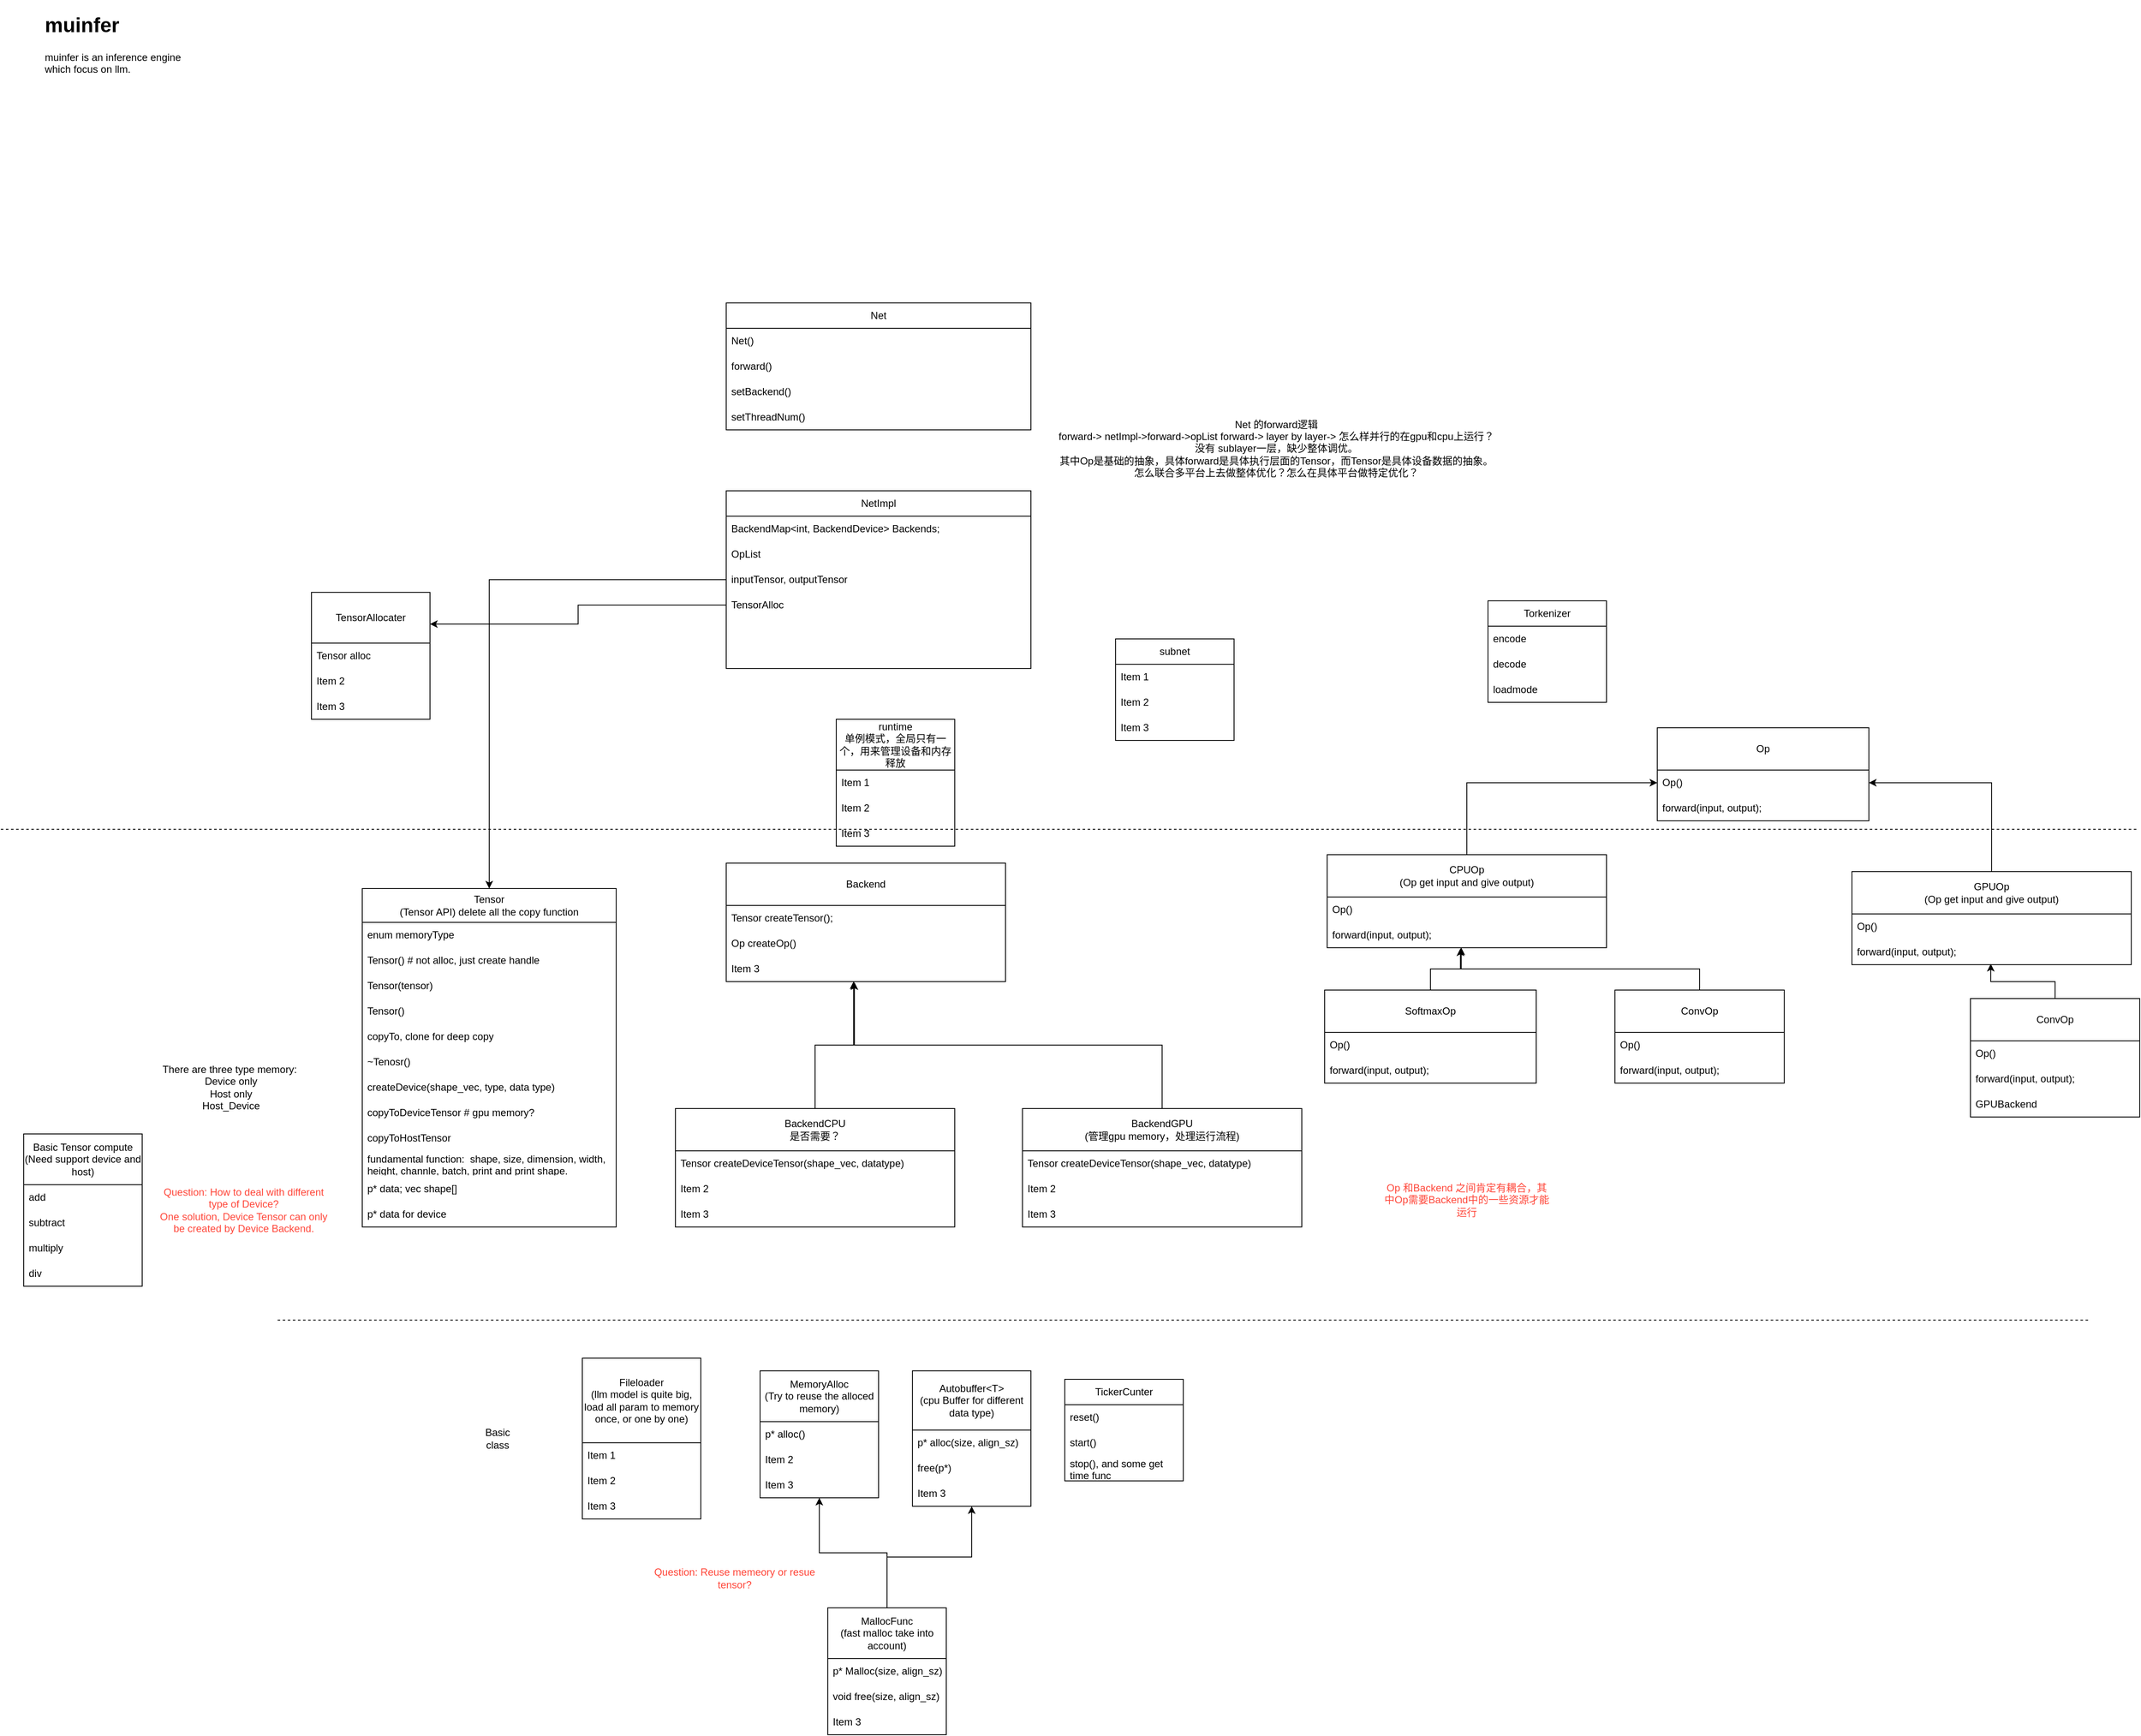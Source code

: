 <mxfile version="22.1.2" type="device" pages="2">
  <diagram name="Page-1" id="PYth0N5b3VRkkzfZoHOw">
    <mxGraphModel dx="3462" dy="2888" grid="1" gridSize="10" guides="1" tooltips="1" connect="1" arrows="1" fold="1" page="1" pageScale="1" pageWidth="850" pageHeight="1100" math="0" shadow="0">
      <root>
        <mxCell id="0" />
        <mxCell id="1" parent="0" />
        <mxCell id="-lFWspFVWWiz-ORdHb-8-1" value="&lt;h1&gt;muinfer&lt;/h1&gt;&lt;p&gt;muinfer is an inference engine which focus on llm.&lt;/p&gt;" style="text;html=1;strokeColor=none;fillColor=none;spacing=5;spacingTop=-20;whiteSpace=wrap;overflow=hidden;rounded=0;" parent="1" vertex="1">
          <mxGeometry x="-790" y="-230" width="190" height="120" as="geometry" />
        </mxCell>
        <mxCell id="-lFWspFVWWiz-ORdHb-8-4" value="Fileloader&lt;br&gt;(llm model is quite big, load all param to memory once, or one by one)" style="swimlane;fontStyle=0;childLayout=stackLayout;horizontal=1;startSize=100;horizontalStack=0;resizeParent=1;resizeParentMax=0;resizeLast=0;collapsible=1;marginBottom=0;whiteSpace=wrap;html=1;" parent="1" vertex="1">
          <mxGeometry x="-150" y="1365" width="140" height="190" as="geometry" />
        </mxCell>
        <mxCell id="-lFWspFVWWiz-ORdHb-8-5" value="Item 1" style="text;strokeColor=none;fillColor=none;align=left;verticalAlign=middle;spacingLeft=4;spacingRight=4;overflow=hidden;points=[[0,0.5],[1,0.5]];portConstraint=eastwest;rotatable=0;whiteSpace=wrap;html=1;" parent="-lFWspFVWWiz-ORdHb-8-4" vertex="1">
          <mxGeometry y="100" width="140" height="30" as="geometry" />
        </mxCell>
        <mxCell id="-lFWspFVWWiz-ORdHb-8-6" value="Item 2" style="text;strokeColor=none;fillColor=none;align=left;verticalAlign=middle;spacingLeft=4;spacingRight=4;overflow=hidden;points=[[0,0.5],[1,0.5]];portConstraint=eastwest;rotatable=0;whiteSpace=wrap;html=1;" parent="-lFWspFVWWiz-ORdHb-8-4" vertex="1">
          <mxGeometry y="130" width="140" height="30" as="geometry" />
        </mxCell>
        <mxCell id="-lFWspFVWWiz-ORdHb-8-7" value="Item 3" style="text;strokeColor=none;fillColor=none;align=left;verticalAlign=middle;spacingLeft=4;spacingRight=4;overflow=hidden;points=[[0,0.5],[1,0.5]];portConstraint=eastwest;rotatable=0;whiteSpace=wrap;html=1;" parent="-lFWspFVWWiz-ORdHb-8-4" vertex="1">
          <mxGeometry y="160" width="140" height="30" as="geometry" />
        </mxCell>
        <mxCell id="-lFWspFVWWiz-ORdHb-8-8" value="MemoryAlloc &lt;br&gt;(Try to reuse the alloced memory)" style="swimlane;fontStyle=0;childLayout=stackLayout;horizontal=1;startSize=60;horizontalStack=0;resizeParent=1;resizeParentMax=0;resizeLast=0;collapsible=1;marginBottom=0;whiteSpace=wrap;html=1;" parent="1" vertex="1">
          <mxGeometry x="60" y="1380" width="140" height="150" as="geometry">
            <mxRectangle x="15" y="1300" width="110" height="30" as="alternateBounds" />
          </mxGeometry>
        </mxCell>
        <mxCell id="-lFWspFVWWiz-ORdHb-8-9" value="p* alloc()" style="text;strokeColor=none;fillColor=none;align=left;verticalAlign=middle;spacingLeft=4;spacingRight=4;overflow=hidden;points=[[0,0.5],[1,0.5]];portConstraint=eastwest;rotatable=0;whiteSpace=wrap;html=1;" parent="-lFWspFVWWiz-ORdHb-8-8" vertex="1">
          <mxGeometry y="60" width="140" height="30" as="geometry" />
        </mxCell>
        <mxCell id="-lFWspFVWWiz-ORdHb-8-10" value="Item 2" style="text;strokeColor=none;fillColor=none;align=left;verticalAlign=middle;spacingLeft=4;spacingRight=4;overflow=hidden;points=[[0,0.5],[1,0.5]];portConstraint=eastwest;rotatable=0;whiteSpace=wrap;html=1;" parent="-lFWspFVWWiz-ORdHb-8-8" vertex="1">
          <mxGeometry y="90" width="140" height="30" as="geometry" />
        </mxCell>
        <mxCell id="-lFWspFVWWiz-ORdHb-8-11" value="Item 3" style="text;strokeColor=none;fillColor=none;align=left;verticalAlign=middle;spacingLeft=4;spacingRight=4;overflow=hidden;points=[[0,0.5],[1,0.5]];portConstraint=eastwest;rotatable=0;whiteSpace=wrap;html=1;" parent="-lFWspFVWWiz-ORdHb-8-8" vertex="1">
          <mxGeometry y="120" width="140" height="30" as="geometry" />
        </mxCell>
        <mxCell id="-lFWspFVWWiz-ORdHb-8-12" value="Autobuffer&amp;lt;T&amp;gt;&lt;br&gt;(cpu Buffer for different data type)&lt;br&gt;" style="swimlane;fontStyle=0;childLayout=stackLayout;horizontal=1;startSize=70;horizontalStack=0;resizeParent=1;resizeParentMax=0;resizeLast=0;collapsible=1;marginBottom=0;whiteSpace=wrap;html=1;" parent="1" vertex="1">
          <mxGeometry x="240" y="1380" width="140" height="160" as="geometry" />
        </mxCell>
        <mxCell id="-lFWspFVWWiz-ORdHb-8-13" value="p* alloc(size, align_sz)" style="text;strokeColor=none;fillColor=none;align=left;verticalAlign=middle;spacingLeft=4;spacingRight=4;overflow=hidden;points=[[0,0.5],[1,0.5]];portConstraint=eastwest;rotatable=0;whiteSpace=wrap;html=1;" parent="-lFWspFVWWiz-ORdHb-8-12" vertex="1">
          <mxGeometry y="70" width="140" height="30" as="geometry" />
        </mxCell>
        <mxCell id="-lFWspFVWWiz-ORdHb-8-14" value="free(p*)" style="text;strokeColor=none;fillColor=none;align=left;verticalAlign=middle;spacingLeft=4;spacingRight=4;overflow=hidden;points=[[0,0.5],[1,0.5]];portConstraint=eastwest;rotatable=0;whiteSpace=wrap;html=1;" parent="-lFWspFVWWiz-ORdHb-8-12" vertex="1">
          <mxGeometry y="100" width="140" height="30" as="geometry" />
        </mxCell>
        <mxCell id="-lFWspFVWWiz-ORdHb-8-15" value="Item 3" style="text;strokeColor=none;fillColor=none;align=left;verticalAlign=middle;spacingLeft=4;spacingRight=4;overflow=hidden;points=[[0,0.5],[1,0.5]];portConstraint=eastwest;rotatable=0;whiteSpace=wrap;html=1;" parent="-lFWspFVWWiz-ORdHb-8-12" vertex="1">
          <mxGeometry y="130" width="140" height="30" as="geometry" />
        </mxCell>
        <mxCell id="-lFWspFVWWiz-ORdHb-8-17" value="TickerCunter" style="swimlane;fontStyle=0;childLayout=stackLayout;horizontal=1;startSize=30;horizontalStack=0;resizeParent=1;resizeParentMax=0;resizeLast=0;collapsible=1;marginBottom=0;whiteSpace=wrap;html=1;" parent="1" vertex="1">
          <mxGeometry x="420" y="1390" width="140" height="120" as="geometry" />
        </mxCell>
        <mxCell id="-lFWspFVWWiz-ORdHb-8-18" value="reset()" style="text;strokeColor=none;fillColor=none;align=left;verticalAlign=middle;spacingLeft=4;spacingRight=4;overflow=hidden;points=[[0,0.5],[1,0.5]];portConstraint=eastwest;rotatable=0;whiteSpace=wrap;html=1;" parent="-lFWspFVWWiz-ORdHb-8-17" vertex="1">
          <mxGeometry y="30" width="140" height="30" as="geometry" />
        </mxCell>
        <mxCell id="-lFWspFVWWiz-ORdHb-8-19" value="start()" style="text;strokeColor=none;fillColor=none;align=left;verticalAlign=middle;spacingLeft=4;spacingRight=4;overflow=hidden;points=[[0,0.5],[1,0.5]];portConstraint=eastwest;rotatable=0;whiteSpace=wrap;html=1;" parent="-lFWspFVWWiz-ORdHb-8-17" vertex="1">
          <mxGeometry y="60" width="140" height="30" as="geometry" />
        </mxCell>
        <mxCell id="-lFWspFVWWiz-ORdHb-8-20" value="stop(), and some get time func" style="text;strokeColor=none;fillColor=none;align=left;verticalAlign=middle;spacingLeft=4;spacingRight=4;overflow=hidden;points=[[0,0.5],[1,0.5]];portConstraint=eastwest;rotatable=0;whiteSpace=wrap;html=1;" parent="-lFWspFVWWiz-ORdHb-8-17" vertex="1">
          <mxGeometry y="90" width="140" height="30" as="geometry" />
        </mxCell>
        <mxCell id="-lFWspFVWWiz-ORdHb-8-26" style="edgeStyle=orthogonalEdgeStyle;rounded=0;orthogonalLoop=1;jettySize=auto;html=1;" parent="1" source="-lFWspFVWWiz-ORdHb-8-22" target="-lFWspFVWWiz-ORdHb-8-8" edge="1">
          <mxGeometry relative="1" as="geometry" />
        </mxCell>
        <mxCell id="-lFWspFVWWiz-ORdHb-8-27" style="edgeStyle=orthogonalEdgeStyle;rounded=0;orthogonalLoop=1;jettySize=auto;html=1;" parent="1" source="-lFWspFVWWiz-ORdHb-8-22" target="-lFWspFVWWiz-ORdHb-8-12" edge="1">
          <mxGeometry relative="1" as="geometry" />
        </mxCell>
        <mxCell id="-lFWspFVWWiz-ORdHb-8-22" value="MallocFunc&lt;br&gt;(fast malloc take into account)&lt;br&gt;" style="swimlane;fontStyle=0;childLayout=stackLayout;horizontal=1;startSize=60;horizontalStack=0;resizeParent=1;resizeParentMax=0;resizeLast=0;collapsible=1;marginBottom=0;whiteSpace=wrap;html=1;" parent="1" vertex="1">
          <mxGeometry x="140" y="1660" width="140" height="150" as="geometry" />
        </mxCell>
        <mxCell id="-lFWspFVWWiz-ORdHb-8-23" value="p* Malloc(size, align_sz)" style="text;strokeColor=none;fillColor=none;align=left;verticalAlign=middle;spacingLeft=4;spacingRight=4;overflow=hidden;points=[[0,0.5],[1,0.5]];portConstraint=eastwest;rotatable=0;whiteSpace=wrap;html=1;" parent="-lFWspFVWWiz-ORdHb-8-22" vertex="1">
          <mxGeometry y="60" width="140" height="30" as="geometry" />
        </mxCell>
        <mxCell id="-lFWspFVWWiz-ORdHb-8-24" value="void free(size, align_sz)" style="text;strokeColor=none;fillColor=none;align=left;verticalAlign=middle;spacingLeft=4;spacingRight=4;overflow=hidden;points=[[0,0.5],[1,0.5]];portConstraint=eastwest;rotatable=0;whiteSpace=wrap;html=1;" parent="-lFWspFVWWiz-ORdHb-8-22" vertex="1">
          <mxGeometry y="90" width="140" height="30" as="geometry" />
        </mxCell>
        <mxCell id="-lFWspFVWWiz-ORdHb-8-25" value="Item 3" style="text;strokeColor=none;fillColor=none;align=left;verticalAlign=middle;spacingLeft=4;spacingRight=4;overflow=hidden;points=[[0,0.5],[1,0.5]];portConstraint=eastwest;rotatable=0;whiteSpace=wrap;html=1;" parent="-lFWspFVWWiz-ORdHb-8-22" vertex="1">
          <mxGeometry y="120" width="140" height="30" as="geometry" />
        </mxCell>
        <mxCell id="-lFWspFVWWiz-ORdHb-8-29" value="" style="endArrow=none;dashed=1;html=1;rounded=0;" parent="1" edge="1">
          <mxGeometry width="50" height="50" relative="1" as="geometry">
            <mxPoint x="-837" y="740" as="sourcePoint" />
            <mxPoint x="1686.636" y="740" as="targetPoint" />
          </mxGeometry>
        </mxCell>
        <mxCell id="-lFWspFVWWiz-ORdHb-8-30" value="" style="endArrow=none;dashed=1;html=1;rounded=0;" parent="1" edge="1">
          <mxGeometry width="50" height="50" relative="1" as="geometry">
            <mxPoint x="-510" y="1320" as="sourcePoint" />
            <mxPoint x="1630" y="1320" as="targetPoint" />
          </mxGeometry>
        </mxCell>
        <mxCell id="-lFWspFVWWiz-ORdHb-8-32" value="Basic class" style="text;html=1;strokeColor=none;fillColor=none;align=center;verticalAlign=middle;whiteSpace=wrap;rounded=0;" parent="1" vertex="1">
          <mxGeometry x="-280" y="1445" width="60" height="30" as="geometry" />
        </mxCell>
        <mxCell id="-lFWspFVWWiz-ORdHb-8-33" value="Tensor&lt;br&gt;(Tensor API)&amp;nbsp;delete all the copy function" style="swimlane;fontStyle=0;childLayout=stackLayout;horizontal=1;startSize=40;horizontalStack=0;resizeParent=1;resizeParentMax=0;resizeLast=0;collapsible=1;marginBottom=0;whiteSpace=wrap;html=1;" parent="1" vertex="1">
          <mxGeometry x="-410" y="810" width="300" height="400" as="geometry" />
        </mxCell>
        <mxCell id="-lFWspFVWWiz-ORdHb-8-59" value="enum memoryType" style="text;strokeColor=none;fillColor=none;align=left;verticalAlign=middle;spacingLeft=4;spacingRight=4;overflow=hidden;points=[[0,0.5],[1,0.5]];portConstraint=eastwest;rotatable=0;whiteSpace=wrap;html=1;" parent="-lFWspFVWWiz-ORdHb-8-33" vertex="1">
          <mxGeometry y="40" width="300" height="30" as="geometry" />
        </mxCell>
        <mxCell id="-lFWspFVWWiz-ORdHb-8-48" value="Tensor() # not alloc, just create handle" style="text;strokeColor=none;fillColor=none;align=left;verticalAlign=middle;spacingLeft=4;spacingRight=4;overflow=hidden;points=[[0,0.5],[1,0.5]];portConstraint=eastwest;rotatable=0;whiteSpace=wrap;html=1;" parent="-lFWspFVWWiz-ORdHb-8-33" vertex="1">
          <mxGeometry y="70" width="300" height="30" as="geometry" />
        </mxCell>
        <mxCell id="-lFWspFVWWiz-ORdHb-8-47" value="Tensor(tensor)" style="text;strokeColor=none;fillColor=none;align=left;verticalAlign=middle;spacingLeft=4;spacingRight=4;overflow=hidden;points=[[0,0.5],[1,0.5]];portConstraint=eastwest;rotatable=0;whiteSpace=wrap;html=1;" parent="-lFWspFVWWiz-ORdHb-8-33" vertex="1">
          <mxGeometry y="100" width="300" height="30" as="geometry" />
        </mxCell>
        <mxCell id="-lFWspFVWWiz-ORdHb-8-72" value="Tensor()" style="text;strokeColor=none;fillColor=none;align=left;verticalAlign=middle;spacingLeft=4;spacingRight=4;overflow=hidden;points=[[0,0.5],[1,0.5]];portConstraint=eastwest;rotatable=0;whiteSpace=wrap;html=1;" parent="-lFWspFVWWiz-ORdHb-8-33" vertex="1">
          <mxGeometry y="130" width="300" height="30" as="geometry" />
        </mxCell>
        <mxCell id="-lFWspFVWWiz-ORdHb-8-71" value="copyTo, clone for deep copy" style="text;strokeColor=none;fillColor=none;align=left;verticalAlign=middle;spacingLeft=4;spacingRight=4;overflow=hidden;points=[[0,0.5],[1,0.5]];portConstraint=eastwest;rotatable=0;whiteSpace=wrap;html=1;" parent="-lFWspFVWWiz-ORdHb-8-33" vertex="1">
          <mxGeometry y="160" width="300" height="30" as="geometry" />
        </mxCell>
        <mxCell id="-lFWspFVWWiz-ORdHb-8-46" value="~Tenosr()" style="text;strokeColor=none;fillColor=none;align=left;verticalAlign=middle;spacingLeft=4;spacingRight=4;overflow=hidden;points=[[0,0.5],[1,0.5]];portConstraint=eastwest;rotatable=0;whiteSpace=wrap;html=1;" parent="-lFWspFVWWiz-ORdHb-8-33" vertex="1">
          <mxGeometry y="190" width="300" height="30" as="geometry" />
        </mxCell>
        <mxCell id="-lFWspFVWWiz-ORdHb-8-44" value="createDevice(shape_vec, type, data type)" style="text;strokeColor=none;fillColor=none;align=left;verticalAlign=middle;spacingLeft=4;spacingRight=4;overflow=hidden;points=[[0,0.5],[1,0.5]];portConstraint=eastwest;rotatable=0;whiteSpace=wrap;html=1;" parent="-lFWspFVWWiz-ORdHb-8-33" vertex="1">
          <mxGeometry y="220" width="300" height="30" as="geometry" />
        </mxCell>
        <mxCell id="-lFWspFVWWiz-ORdHb-8-54" value="copyToDeviceTensor # gpu memory?" style="text;strokeColor=none;fillColor=none;align=left;verticalAlign=middle;spacingLeft=4;spacingRight=4;overflow=hidden;points=[[0,0.5],[1,0.5]];portConstraint=eastwest;rotatable=0;whiteSpace=wrap;html=1;" parent="-lFWspFVWWiz-ORdHb-8-33" vertex="1">
          <mxGeometry y="250" width="300" height="30" as="geometry" />
        </mxCell>
        <mxCell id="-lFWspFVWWiz-ORdHb-8-53" value="copyToHostTensor" style="text;strokeColor=none;fillColor=none;align=left;verticalAlign=middle;spacingLeft=4;spacingRight=4;overflow=hidden;points=[[0,0.5],[1,0.5]];portConstraint=eastwest;rotatable=0;whiteSpace=wrap;html=1;" parent="-lFWspFVWWiz-ORdHb-8-33" vertex="1">
          <mxGeometry y="280" width="300" height="30" as="geometry" />
        </mxCell>
        <mxCell id="-lFWspFVWWiz-ORdHb-8-52" value="fundamental function:&amp;nbsp; shape, size, dimension, width, height, channle, batch, print and print shape." style="text;strokeColor=none;fillColor=none;align=left;verticalAlign=middle;spacingLeft=4;spacingRight=4;overflow=hidden;points=[[0,0.5],[1,0.5]];portConstraint=eastwest;rotatable=0;whiteSpace=wrap;html=1;" parent="-lFWspFVWWiz-ORdHb-8-33" vertex="1">
          <mxGeometry y="310" width="300" height="30" as="geometry" />
        </mxCell>
        <mxCell id="-lFWspFVWWiz-ORdHb-8-51" value="p* data; vec shape[]" style="text;strokeColor=none;fillColor=none;align=left;verticalAlign=middle;spacingLeft=4;spacingRight=4;overflow=hidden;points=[[0,0.5],[1,0.5]];portConstraint=eastwest;rotatable=0;whiteSpace=wrap;html=1;" parent="-lFWspFVWWiz-ORdHb-8-33" vertex="1">
          <mxGeometry y="340" width="300" height="30" as="geometry" />
        </mxCell>
        <mxCell id="-lFWspFVWWiz-ORdHb-8-65" value="p* data for device" style="text;strokeColor=none;fillColor=none;align=left;verticalAlign=middle;spacingLeft=4;spacingRight=4;overflow=hidden;points=[[0,0.5],[1,0.5]];portConstraint=eastwest;rotatable=0;whiteSpace=wrap;html=1;" parent="-lFWspFVWWiz-ORdHb-8-33" vertex="1">
          <mxGeometry y="370" width="300" height="30" as="geometry" />
        </mxCell>
        <mxCell id="-lFWspFVWWiz-ORdHb-8-40" value="Backend" style="swimlane;fontStyle=0;childLayout=stackLayout;horizontal=1;startSize=50;horizontalStack=0;resizeParent=1;resizeParentMax=0;resizeLast=0;collapsible=1;marginBottom=0;whiteSpace=wrap;html=1;" parent="1" vertex="1">
          <mxGeometry x="20" y="780" width="330" height="140" as="geometry" />
        </mxCell>
        <mxCell id="-lFWspFVWWiz-ORdHb-8-41" value="Tensor createTensor();" style="text;strokeColor=none;fillColor=none;align=left;verticalAlign=middle;spacingLeft=4;spacingRight=4;overflow=hidden;points=[[0,0.5],[1,0.5]];portConstraint=eastwest;rotatable=0;whiteSpace=wrap;html=1;" parent="-lFWspFVWWiz-ORdHb-8-40" vertex="1">
          <mxGeometry y="50" width="330" height="30" as="geometry" />
        </mxCell>
        <mxCell id="-lFWspFVWWiz-ORdHb-8-42" value="Op createOp()" style="text;strokeColor=none;fillColor=none;align=left;verticalAlign=middle;spacingLeft=4;spacingRight=4;overflow=hidden;points=[[0,0.5],[1,0.5]];portConstraint=eastwest;rotatable=0;whiteSpace=wrap;html=1;" parent="-lFWspFVWWiz-ORdHb-8-40" vertex="1">
          <mxGeometry y="80" width="330" height="30" as="geometry" />
        </mxCell>
        <mxCell id="-lFWspFVWWiz-ORdHb-8-43" value="Item 3" style="text;strokeColor=none;fillColor=none;align=left;verticalAlign=middle;spacingLeft=4;spacingRight=4;overflow=hidden;points=[[0,0.5],[1,0.5]];portConstraint=eastwest;rotatable=0;whiteSpace=wrap;html=1;" parent="-lFWspFVWWiz-ORdHb-8-40" vertex="1">
          <mxGeometry y="110" width="330" height="30" as="geometry" />
        </mxCell>
        <mxCell id="-lFWspFVWWiz-ORdHb-8-56" value="There are three type memory:&amp;nbsp;&lt;br&gt;Device only&lt;br&gt;Host only&lt;br&gt;Host_Device" style="text;html=1;strokeColor=none;fillColor=none;align=center;verticalAlign=middle;whiteSpace=wrap;rounded=0;" parent="1" vertex="1">
          <mxGeometry x="-680" y="1000" width="230" height="90" as="geometry" />
        </mxCell>
        <mxCell id="-lFWspFVWWiz-ORdHb-8-60" value="Basic Tensor compute&lt;br&gt;(Need support device and host)" style="swimlane;fontStyle=0;childLayout=stackLayout;horizontal=1;startSize=60;horizontalStack=0;resizeParent=1;resizeParentMax=0;resizeLast=0;collapsible=1;marginBottom=0;whiteSpace=wrap;html=1;" parent="1" vertex="1">
          <mxGeometry x="-810" y="1100" width="140" height="180" as="geometry" />
        </mxCell>
        <mxCell id="-lFWspFVWWiz-ORdHb-8-61" value="add" style="text;strokeColor=none;fillColor=none;align=left;verticalAlign=middle;spacingLeft=4;spacingRight=4;overflow=hidden;points=[[0,0.5],[1,0.5]];portConstraint=eastwest;rotatable=0;whiteSpace=wrap;html=1;" parent="-lFWspFVWWiz-ORdHb-8-60" vertex="1">
          <mxGeometry y="60" width="140" height="30" as="geometry" />
        </mxCell>
        <mxCell id="-lFWspFVWWiz-ORdHb-8-62" value="subtract" style="text;strokeColor=none;fillColor=none;align=left;verticalAlign=middle;spacingLeft=4;spacingRight=4;overflow=hidden;points=[[0,0.5],[1,0.5]];portConstraint=eastwest;rotatable=0;whiteSpace=wrap;html=1;" parent="-lFWspFVWWiz-ORdHb-8-60" vertex="1">
          <mxGeometry y="90" width="140" height="30" as="geometry" />
        </mxCell>
        <mxCell id="-lFWspFVWWiz-ORdHb-8-63" value="multiply" style="text;strokeColor=none;fillColor=none;align=left;verticalAlign=middle;spacingLeft=4;spacingRight=4;overflow=hidden;points=[[0,0.5],[1,0.5]];portConstraint=eastwest;rotatable=0;whiteSpace=wrap;html=1;" parent="-lFWspFVWWiz-ORdHb-8-60" vertex="1">
          <mxGeometry y="120" width="140" height="30" as="geometry" />
        </mxCell>
        <mxCell id="-lFWspFVWWiz-ORdHb-8-64" value="div" style="text;strokeColor=none;fillColor=none;align=left;verticalAlign=middle;spacingLeft=4;spacingRight=4;overflow=hidden;points=[[0,0.5],[1,0.5]];portConstraint=eastwest;rotatable=0;whiteSpace=wrap;html=1;" parent="-lFWspFVWWiz-ORdHb-8-60" vertex="1">
          <mxGeometry y="150" width="140" height="30" as="geometry" />
        </mxCell>
        <mxCell id="-lFWspFVWWiz-ORdHb-8-69" value="&lt;font color=&quot;#ff4538&quot;&gt;Question: How to deal with different type of Device?&lt;br&gt;One solution, Device Tensor can only be created by Device Backend.&lt;br&gt;&lt;/font&gt;" style="text;html=1;strokeColor=none;fillColor=none;align=center;verticalAlign=middle;whiteSpace=wrap;rounded=0;" parent="1" vertex="1">
          <mxGeometry x="-650" y="1145" width="200" height="90" as="geometry" />
        </mxCell>
        <mxCell id="-lFWspFVWWiz-ORdHb-8-70" value="&lt;font color=&quot;#ff4538&quot;&gt;Question: Reuse memeory or resue tensor?&lt;br&gt;&lt;/font&gt;" style="text;html=1;strokeColor=none;fillColor=none;align=center;verticalAlign=middle;whiteSpace=wrap;rounded=0;" parent="1" vertex="1">
          <mxGeometry x="-70" y="1580" width="200" height="90" as="geometry" />
        </mxCell>
        <mxCell id="-lFWspFVWWiz-ORdHb-8-73" value="BackendCPU&lt;br&gt;是否需要？" style="swimlane;fontStyle=0;childLayout=stackLayout;horizontal=1;startSize=50;horizontalStack=0;resizeParent=1;resizeParentMax=0;resizeLast=0;collapsible=1;marginBottom=0;whiteSpace=wrap;html=1;" parent="1" vertex="1">
          <mxGeometry x="-40" y="1070" width="330" height="140" as="geometry" />
        </mxCell>
        <mxCell id="-lFWspFVWWiz-ORdHb-8-74" value="Tensor createDeviceTensor(shape_vec, datatype)" style="text;strokeColor=none;fillColor=none;align=left;verticalAlign=middle;spacingLeft=4;spacingRight=4;overflow=hidden;points=[[0,0.5],[1,0.5]];portConstraint=eastwest;rotatable=0;whiteSpace=wrap;html=1;" parent="-lFWspFVWWiz-ORdHb-8-73" vertex="1">
          <mxGeometry y="50" width="330" height="30" as="geometry" />
        </mxCell>
        <mxCell id="-lFWspFVWWiz-ORdHb-8-75" value="Item 2" style="text;strokeColor=none;fillColor=none;align=left;verticalAlign=middle;spacingLeft=4;spacingRight=4;overflow=hidden;points=[[0,0.5],[1,0.5]];portConstraint=eastwest;rotatable=0;whiteSpace=wrap;html=1;" parent="-lFWspFVWWiz-ORdHb-8-73" vertex="1">
          <mxGeometry y="80" width="330" height="30" as="geometry" />
        </mxCell>
        <mxCell id="-lFWspFVWWiz-ORdHb-8-76" value="Item 3" style="text;strokeColor=none;fillColor=none;align=left;verticalAlign=middle;spacingLeft=4;spacingRight=4;overflow=hidden;points=[[0,0.5],[1,0.5]];portConstraint=eastwest;rotatable=0;whiteSpace=wrap;html=1;" parent="-lFWspFVWWiz-ORdHb-8-73" vertex="1">
          <mxGeometry y="110" width="330" height="30" as="geometry" />
        </mxCell>
        <mxCell id="-lFWspFVWWiz-ORdHb-8-77" value="BackendGPU&lt;br&gt;(管理gpu memory，处理运行流程)" style="swimlane;fontStyle=0;childLayout=stackLayout;horizontal=1;startSize=50;horizontalStack=0;resizeParent=1;resizeParentMax=0;resizeLast=0;collapsible=1;marginBottom=0;whiteSpace=wrap;html=1;" parent="1" vertex="1">
          <mxGeometry x="370" y="1070" width="330" height="140" as="geometry" />
        </mxCell>
        <mxCell id="-lFWspFVWWiz-ORdHb-8-78" value="Tensor createDeviceTensor(shape_vec, datatype)" style="text;strokeColor=none;fillColor=none;align=left;verticalAlign=middle;spacingLeft=4;spacingRight=4;overflow=hidden;points=[[0,0.5],[1,0.5]];portConstraint=eastwest;rotatable=0;whiteSpace=wrap;html=1;" parent="-lFWspFVWWiz-ORdHb-8-77" vertex="1">
          <mxGeometry y="50" width="330" height="30" as="geometry" />
        </mxCell>
        <mxCell id="-lFWspFVWWiz-ORdHb-8-79" value="Item 2" style="text;strokeColor=none;fillColor=none;align=left;verticalAlign=middle;spacingLeft=4;spacingRight=4;overflow=hidden;points=[[0,0.5],[1,0.5]];portConstraint=eastwest;rotatable=0;whiteSpace=wrap;html=1;" parent="-lFWspFVWWiz-ORdHb-8-77" vertex="1">
          <mxGeometry y="80" width="330" height="30" as="geometry" />
        </mxCell>
        <mxCell id="-lFWspFVWWiz-ORdHb-8-80" value="Item 3" style="text;strokeColor=none;fillColor=none;align=left;verticalAlign=middle;spacingLeft=4;spacingRight=4;overflow=hidden;points=[[0,0.5],[1,0.5]];portConstraint=eastwest;rotatable=0;whiteSpace=wrap;html=1;" parent="-lFWspFVWWiz-ORdHb-8-77" vertex="1">
          <mxGeometry y="110" width="330" height="30" as="geometry" />
        </mxCell>
        <mxCell id="-lFWspFVWWiz-ORdHb-8-144" style="edgeStyle=orthogonalEdgeStyle;rounded=0;orthogonalLoop=1;jettySize=auto;html=1;" parent="1" source="-lFWspFVWWiz-ORdHb-8-83" target="-lFWspFVWWiz-ORdHb-8-141" edge="1">
          <mxGeometry relative="1" as="geometry" />
        </mxCell>
        <mxCell id="-lFWspFVWWiz-ORdHb-8-83" value="CPUOp&lt;br&gt;(Op get input and give output)" style="swimlane;fontStyle=0;childLayout=stackLayout;horizontal=1;startSize=50;horizontalStack=0;resizeParent=1;resizeParentMax=0;resizeLast=0;collapsible=1;marginBottom=0;whiteSpace=wrap;html=1;" parent="1" vertex="1">
          <mxGeometry x="730" y="770" width="330" height="110" as="geometry" />
        </mxCell>
        <mxCell id="-lFWspFVWWiz-ORdHb-8-84" value="Op()" style="text;strokeColor=none;fillColor=none;align=left;verticalAlign=middle;spacingLeft=4;spacingRight=4;overflow=hidden;points=[[0,0.5],[1,0.5]];portConstraint=eastwest;rotatable=0;whiteSpace=wrap;html=1;" parent="-lFWspFVWWiz-ORdHb-8-83" vertex="1">
          <mxGeometry y="50" width="330" height="30" as="geometry" />
        </mxCell>
        <mxCell id="-lFWspFVWWiz-ORdHb-8-85" value="forward(input, output);" style="text;strokeColor=none;fillColor=none;align=left;verticalAlign=middle;spacingLeft=4;spacingRight=4;overflow=hidden;points=[[0,0.5],[1,0.5]];portConstraint=eastwest;rotatable=0;whiteSpace=wrap;html=1;" parent="-lFWspFVWWiz-ORdHb-8-83" vertex="1">
          <mxGeometry y="80" width="330" height="30" as="geometry" />
        </mxCell>
        <mxCell id="-lFWspFVWWiz-ORdHb-8-87" value="SoftmaxOp" style="swimlane;fontStyle=0;childLayout=stackLayout;horizontal=1;startSize=50;horizontalStack=0;resizeParent=1;resizeParentMax=0;resizeLast=0;collapsible=1;marginBottom=0;whiteSpace=wrap;html=1;" parent="1" vertex="1">
          <mxGeometry x="727" y="930" width="250" height="110" as="geometry" />
        </mxCell>
        <mxCell id="-lFWspFVWWiz-ORdHb-8-88" value="Op()" style="text;strokeColor=none;fillColor=none;align=left;verticalAlign=middle;spacingLeft=4;spacingRight=4;overflow=hidden;points=[[0,0.5],[1,0.5]];portConstraint=eastwest;rotatable=0;whiteSpace=wrap;html=1;" parent="-lFWspFVWWiz-ORdHb-8-87" vertex="1">
          <mxGeometry y="50" width="250" height="30" as="geometry" />
        </mxCell>
        <mxCell id="-lFWspFVWWiz-ORdHb-8-89" value="forward(input, output);" style="text;strokeColor=none;fillColor=none;align=left;verticalAlign=middle;spacingLeft=4;spacingRight=4;overflow=hidden;points=[[0,0.5],[1,0.5]];portConstraint=eastwest;rotatable=0;whiteSpace=wrap;html=1;" parent="-lFWspFVWWiz-ORdHb-8-87" vertex="1">
          <mxGeometry y="80" width="250" height="30" as="geometry" />
        </mxCell>
        <mxCell id="-lFWspFVWWiz-ORdHb-8-90" value="ConvOp" style="swimlane;fontStyle=0;childLayout=stackLayout;horizontal=1;startSize=50;horizontalStack=0;resizeParent=1;resizeParentMax=0;resizeLast=0;collapsible=1;marginBottom=0;whiteSpace=wrap;html=1;" parent="1" vertex="1">
          <mxGeometry x="1070" y="930" width="200" height="110" as="geometry" />
        </mxCell>
        <mxCell id="-lFWspFVWWiz-ORdHb-8-91" value="Op()" style="text;strokeColor=none;fillColor=none;align=left;verticalAlign=middle;spacingLeft=4;spacingRight=4;overflow=hidden;points=[[0,0.5],[1,0.5]];portConstraint=eastwest;rotatable=0;whiteSpace=wrap;html=1;" parent="-lFWspFVWWiz-ORdHb-8-90" vertex="1">
          <mxGeometry y="50" width="200" height="30" as="geometry" />
        </mxCell>
        <mxCell id="-lFWspFVWWiz-ORdHb-8-92" value="forward(input, output);" style="text;strokeColor=none;fillColor=none;align=left;verticalAlign=middle;spacingLeft=4;spacingRight=4;overflow=hidden;points=[[0,0.5],[1,0.5]];portConstraint=eastwest;rotatable=0;whiteSpace=wrap;html=1;" parent="-lFWspFVWWiz-ORdHb-8-90" vertex="1">
          <mxGeometry y="80" width="200" height="30" as="geometry" />
        </mxCell>
        <mxCell id="-lFWspFVWWiz-ORdHb-8-93" style="edgeStyle=orthogonalEdgeStyle;rounded=0;orthogonalLoop=1;jettySize=auto;html=1;entryX=0.456;entryY=0.991;entryDx=0;entryDy=0;entryPerimeter=0;" parent="1" source="-lFWspFVWWiz-ORdHb-8-73" target="-lFWspFVWWiz-ORdHb-8-43" edge="1">
          <mxGeometry relative="1" as="geometry" />
        </mxCell>
        <mxCell id="-lFWspFVWWiz-ORdHb-8-94" style="edgeStyle=orthogonalEdgeStyle;rounded=0;orthogonalLoop=1;jettySize=auto;html=1;entryX=0.459;entryY=1.026;entryDx=0;entryDy=0;entryPerimeter=0;" parent="1" source="-lFWspFVWWiz-ORdHb-8-77" target="-lFWspFVWWiz-ORdHb-8-43" edge="1">
          <mxGeometry relative="1" as="geometry" />
        </mxCell>
        <mxCell id="-lFWspFVWWiz-ORdHb-8-95" style="edgeStyle=orthogonalEdgeStyle;rounded=0;orthogonalLoop=1;jettySize=auto;html=1;entryX=0.48;entryY=0.991;entryDx=0;entryDy=0;entryPerimeter=0;" parent="1" source="-lFWspFVWWiz-ORdHb-8-87" target="-lFWspFVWWiz-ORdHb-8-85" edge="1">
          <mxGeometry relative="1" as="geometry" />
        </mxCell>
        <mxCell id="-lFWspFVWWiz-ORdHb-8-98" style="edgeStyle=orthogonalEdgeStyle;rounded=0;orthogonalLoop=1;jettySize=auto;html=1;entryX=0.477;entryY=1.026;entryDx=0;entryDy=0;entryPerimeter=0;" parent="1" source="-lFWspFVWWiz-ORdHb-8-90" target="-lFWspFVWWiz-ORdHb-8-85" edge="1">
          <mxGeometry relative="1" as="geometry" />
        </mxCell>
        <mxCell id="-lFWspFVWWiz-ORdHb-8-99" value="Net" style="swimlane;fontStyle=0;childLayout=stackLayout;horizontal=1;startSize=30;horizontalStack=0;resizeParent=1;resizeParentMax=0;resizeLast=0;collapsible=1;marginBottom=0;whiteSpace=wrap;html=1;" parent="1" vertex="1">
          <mxGeometry x="20" y="118" width="360" height="150" as="geometry" />
        </mxCell>
        <mxCell id="-lFWspFVWWiz-ORdHb-8-100" value="Net()" style="text;strokeColor=none;fillColor=none;align=left;verticalAlign=middle;spacingLeft=4;spacingRight=4;overflow=hidden;points=[[0,0.5],[1,0.5]];portConstraint=eastwest;rotatable=0;whiteSpace=wrap;html=1;" parent="-lFWspFVWWiz-ORdHb-8-99" vertex="1">
          <mxGeometry y="30" width="360" height="30" as="geometry" />
        </mxCell>
        <mxCell id="-lFWspFVWWiz-ORdHb-8-101" value="forward()" style="text;strokeColor=none;fillColor=none;align=left;verticalAlign=middle;spacingLeft=4;spacingRight=4;overflow=hidden;points=[[0,0.5],[1,0.5]];portConstraint=eastwest;rotatable=0;whiteSpace=wrap;html=1;" parent="-lFWspFVWWiz-ORdHb-8-99" vertex="1">
          <mxGeometry y="60" width="360" height="30" as="geometry" />
        </mxCell>
        <mxCell id="-lFWspFVWWiz-ORdHb-8-102" value="setBackend()" style="text;strokeColor=none;fillColor=none;align=left;verticalAlign=middle;spacingLeft=4;spacingRight=4;overflow=hidden;points=[[0,0.5],[1,0.5]];portConstraint=eastwest;rotatable=0;whiteSpace=wrap;html=1;" parent="-lFWspFVWWiz-ORdHb-8-99" vertex="1">
          <mxGeometry y="90" width="360" height="30" as="geometry" />
        </mxCell>
        <mxCell id="-lFWspFVWWiz-ORdHb-8-110" value="setThreadNum()" style="text;strokeColor=none;fillColor=none;align=left;verticalAlign=middle;spacingLeft=4;spacingRight=4;overflow=hidden;points=[[0,0.5],[1,0.5]];portConstraint=eastwest;rotatable=0;whiteSpace=wrap;html=1;" parent="-lFWspFVWWiz-ORdHb-8-99" vertex="1">
          <mxGeometry y="120" width="360" height="30" as="geometry" />
        </mxCell>
        <mxCell id="-lFWspFVWWiz-ORdHb-8-103" value="NetImpl" style="swimlane;fontStyle=0;childLayout=stackLayout;horizontal=1;startSize=30;horizontalStack=0;resizeParent=1;resizeParentMax=0;resizeLast=0;collapsible=1;marginBottom=0;whiteSpace=wrap;html=1;" parent="1" vertex="1">
          <mxGeometry x="20" y="340" width="360" height="210" as="geometry" />
        </mxCell>
        <mxCell id="-lFWspFVWWiz-ORdHb-8-104" value="BackendMap&amp;lt;int, BackendDevice&amp;gt; Backends;" style="text;strokeColor=none;fillColor=none;align=left;verticalAlign=middle;spacingLeft=4;spacingRight=4;overflow=hidden;points=[[0,0.5],[1,0.5]];portConstraint=eastwest;rotatable=0;whiteSpace=wrap;html=1;" parent="-lFWspFVWWiz-ORdHb-8-103" vertex="1">
          <mxGeometry y="30" width="360" height="30" as="geometry" />
        </mxCell>
        <mxCell id="-lFWspFVWWiz-ORdHb-8-105" value="OpList" style="text;strokeColor=none;fillColor=none;align=left;verticalAlign=middle;spacingLeft=4;spacingRight=4;overflow=hidden;points=[[0,0.5],[1,0.5]];portConstraint=eastwest;rotatable=0;whiteSpace=wrap;html=1;" parent="-lFWspFVWWiz-ORdHb-8-103" vertex="1">
          <mxGeometry y="60" width="360" height="30" as="geometry" />
        </mxCell>
        <mxCell id="-lFWspFVWWiz-ORdHb-8-106" value="inputTensor, outputTensor" style="text;strokeColor=none;fillColor=none;align=left;verticalAlign=middle;spacingLeft=4;spacingRight=4;overflow=hidden;points=[[0,0.5],[1,0.5]];portConstraint=eastwest;rotatable=0;whiteSpace=wrap;html=1;" parent="-lFWspFVWWiz-ORdHb-8-103" vertex="1">
          <mxGeometry y="90" width="360" height="30" as="geometry" />
        </mxCell>
        <mxCell id="-lFWspFVWWiz-ORdHb-8-109" value="TensorAlloc" style="text;strokeColor=none;fillColor=none;align=left;verticalAlign=middle;spacingLeft=4;spacingRight=4;overflow=hidden;points=[[0,0.5],[1,0.5]];portConstraint=eastwest;rotatable=0;whiteSpace=wrap;html=1;" parent="-lFWspFVWWiz-ORdHb-8-103" vertex="1">
          <mxGeometry y="120" width="360" height="30" as="geometry" />
        </mxCell>
        <mxCell id="-lFWspFVWWiz-ORdHb-8-108" style="text;strokeColor=none;fillColor=none;align=left;verticalAlign=middle;spacingLeft=4;spacingRight=4;overflow=hidden;points=[[0,0.5],[1,0.5]];portConstraint=eastwest;rotatable=0;whiteSpace=wrap;html=1;" parent="-lFWspFVWWiz-ORdHb-8-103" vertex="1">
          <mxGeometry y="150" width="360" height="30" as="geometry" />
        </mxCell>
        <mxCell id="-lFWspFVWWiz-ORdHb-8-107" style="text;strokeColor=none;fillColor=none;align=left;verticalAlign=middle;spacingLeft=4;spacingRight=4;overflow=hidden;points=[[0,0.5],[1,0.5]];portConstraint=eastwest;rotatable=0;whiteSpace=wrap;html=1;" parent="-lFWspFVWWiz-ORdHb-8-103" vertex="1">
          <mxGeometry y="180" width="360" height="30" as="geometry" />
        </mxCell>
        <mxCell id="-lFWspFVWWiz-ORdHb-8-116" style="edgeStyle=orthogonalEdgeStyle;rounded=0;orthogonalLoop=1;jettySize=auto;html=1;" parent="1" source="-lFWspFVWWiz-ORdHb-8-106" target="-lFWspFVWWiz-ORdHb-8-33" edge="1">
          <mxGeometry relative="1" as="geometry" />
        </mxCell>
        <mxCell id="-lFWspFVWWiz-ORdHb-8-117" value="Torkenizer" style="swimlane;fontStyle=0;childLayout=stackLayout;horizontal=1;startSize=30;horizontalStack=0;resizeParent=1;resizeParentMax=0;resizeLast=0;collapsible=1;marginBottom=0;whiteSpace=wrap;html=1;" parent="1" vertex="1">
          <mxGeometry x="920" y="470" width="140" height="120" as="geometry" />
        </mxCell>
        <mxCell id="-lFWspFVWWiz-ORdHb-8-118" value="encode" style="text;strokeColor=none;fillColor=none;align=left;verticalAlign=middle;spacingLeft=4;spacingRight=4;overflow=hidden;points=[[0,0.5],[1,0.5]];portConstraint=eastwest;rotatable=0;whiteSpace=wrap;html=1;" parent="-lFWspFVWWiz-ORdHb-8-117" vertex="1">
          <mxGeometry y="30" width="140" height="30" as="geometry" />
        </mxCell>
        <mxCell id="-lFWspFVWWiz-ORdHb-8-119" value="decode" style="text;strokeColor=none;fillColor=none;align=left;verticalAlign=middle;spacingLeft=4;spacingRight=4;overflow=hidden;points=[[0,0.5],[1,0.5]];portConstraint=eastwest;rotatable=0;whiteSpace=wrap;html=1;" parent="-lFWspFVWWiz-ORdHb-8-117" vertex="1">
          <mxGeometry y="60" width="140" height="30" as="geometry" />
        </mxCell>
        <mxCell id="-lFWspFVWWiz-ORdHb-8-120" value="loadmode" style="text;strokeColor=none;fillColor=none;align=left;verticalAlign=middle;spacingLeft=4;spacingRight=4;overflow=hidden;points=[[0,0.5],[1,0.5]];portConstraint=eastwest;rotatable=0;whiteSpace=wrap;html=1;" parent="-lFWspFVWWiz-ORdHb-8-117" vertex="1">
          <mxGeometry y="90" width="140" height="30" as="geometry" />
        </mxCell>
        <mxCell id="-lFWspFVWWiz-ORdHb-8-126" value="TensorAllocater" style="swimlane;fontStyle=0;childLayout=stackLayout;horizontal=1;startSize=60;horizontalStack=0;resizeParent=1;resizeParentMax=0;resizeLast=0;collapsible=1;marginBottom=0;whiteSpace=wrap;html=1;" parent="1" vertex="1">
          <mxGeometry x="-470" y="460" width="140" height="150" as="geometry">
            <mxRectangle x="15" y="1300" width="110" height="30" as="alternateBounds" />
          </mxGeometry>
        </mxCell>
        <mxCell id="-lFWspFVWWiz-ORdHb-8-127" value="Tensor alloc" style="text;strokeColor=none;fillColor=none;align=left;verticalAlign=middle;spacingLeft=4;spacingRight=4;overflow=hidden;points=[[0,0.5],[1,0.5]];portConstraint=eastwest;rotatable=0;whiteSpace=wrap;html=1;" parent="-lFWspFVWWiz-ORdHb-8-126" vertex="1">
          <mxGeometry y="60" width="140" height="30" as="geometry" />
        </mxCell>
        <mxCell id="-lFWspFVWWiz-ORdHb-8-128" value="Item 2" style="text;strokeColor=none;fillColor=none;align=left;verticalAlign=middle;spacingLeft=4;spacingRight=4;overflow=hidden;points=[[0,0.5],[1,0.5]];portConstraint=eastwest;rotatable=0;whiteSpace=wrap;html=1;" parent="-lFWspFVWWiz-ORdHb-8-126" vertex="1">
          <mxGeometry y="90" width="140" height="30" as="geometry" />
        </mxCell>
        <mxCell id="-lFWspFVWWiz-ORdHb-8-129" value="Item 3" style="text;strokeColor=none;fillColor=none;align=left;verticalAlign=middle;spacingLeft=4;spacingRight=4;overflow=hidden;points=[[0,0.5],[1,0.5]];portConstraint=eastwest;rotatable=0;whiteSpace=wrap;html=1;" parent="-lFWspFVWWiz-ORdHb-8-126" vertex="1">
          <mxGeometry y="120" width="140" height="30" as="geometry" />
        </mxCell>
        <mxCell id="-lFWspFVWWiz-ORdHb-8-130" style="edgeStyle=orthogonalEdgeStyle;rounded=0;orthogonalLoop=1;jettySize=auto;html=1;entryX=1;entryY=0.25;entryDx=0;entryDy=0;" parent="1" source="-lFWspFVWWiz-ORdHb-8-109" target="-lFWspFVWWiz-ORdHb-8-126" edge="1">
          <mxGeometry relative="1" as="geometry" />
        </mxCell>
        <mxCell id="-lFWspFVWWiz-ORdHb-8-131" value="&lt;font color=&quot;#ff4538&quot;&gt;Op 和Backend 之间肯定有耦合，其中Op需要Backend中的一些资源才能运行&lt;br&gt;&lt;br&gt;&lt;/font&gt;" style="text;html=1;strokeColor=none;fillColor=none;align=center;verticalAlign=middle;whiteSpace=wrap;rounded=0;" parent="1" vertex="1">
          <mxGeometry x="795" y="1140" width="200" height="90" as="geometry" />
        </mxCell>
        <mxCell id="-lFWspFVWWiz-ORdHb-8-145" style="edgeStyle=orthogonalEdgeStyle;rounded=0;orthogonalLoop=1;jettySize=auto;html=1;entryX=1;entryY=0.5;entryDx=0;entryDy=0;" parent="1" source="-lFWspFVWWiz-ORdHb-8-132" target="-lFWspFVWWiz-ORdHb-8-141" edge="1">
          <mxGeometry relative="1" as="geometry" />
        </mxCell>
        <mxCell id="-lFWspFVWWiz-ORdHb-8-132" value="GPUOp&lt;br&gt;(Op get input and give output)" style="swimlane;fontStyle=0;childLayout=stackLayout;horizontal=1;startSize=50;horizontalStack=0;resizeParent=1;resizeParentMax=0;resizeLast=0;collapsible=1;marginBottom=0;whiteSpace=wrap;html=1;" parent="1" vertex="1">
          <mxGeometry x="1350" y="790" width="330" height="110" as="geometry" />
        </mxCell>
        <mxCell id="-lFWspFVWWiz-ORdHb-8-133" value="Op()" style="text;strokeColor=none;fillColor=none;align=left;verticalAlign=middle;spacingLeft=4;spacingRight=4;overflow=hidden;points=[[0,0.5],[1,0.5]];portConstraint=eastwest;rotatable=0;whiteSpace=wrap;html=1;" parent="-lFWspFVWWiz-ORdHb-8-132" vertex="1">
          <mxGeometry y="50" width="330" height="30" as="geometry" />
        </mxCell>
        <mxCell id="-lFWspFVWWiz-ORdHb-8-134" value="forward(input, output);" style="text;strokeColor=none;fillColor=none;align=left;verticalAlign=middle;spacingLeft=4;spacingRight=4;overflow=hidden;points=[[0,0.5],[1,0.5]];portConstraint=eastwest;rotatable=0;whiteSpace=wrap;html=1;" parent="-lFWspFVWWiz-ORdHb-8-132" vertex="1">
          <mxGeometry y="80" width="330" height="30" as="geometry" />
        </mxCell>
        <mxCell id="-lFWspFVWWiz-ORdHb-8-136" value="ConvOp" style="swimlane;fontStyle=0;childLayout=stackLayout;horizontal=1;startSize=50;horizontalStack=0;resizeParent=1;resizeParentMax=0;resizeLast=0;collapsible=1;marginBottom=0;whiteSpace=wrap;html=1;" parent="1" vertex="1">
          <mxGeometry x="1490" y="940" width="200" height="140" as="geometry" />
        </mxCell>
        <mxCell id="-lFWspFVWWiz-ORdHb-8-137" value="Op()" style="text;strokeColor=none;fillColor=none;align=left;verticalAlign=middle;spacingLeft=4;spacingRight=4;overflow=hidden;points=[[0,0.5],[1,0.5]];portConstraint=eastwest;rotatable=0;whiteSpace=wrap;html=1;" parent="-lFWspFVWWiz-ORdHb-8-136" vertex="1">
          <mxGeometry y="50" width="200" height="30" as="geometry" />
        </mxCell>
        <mxCell id="-lFWspFVWWiz-ORdHb-8-138" value="forward(input, output);" style="text;strokeColor=none;fillColor=none;align=left;verticalAlign=middle;spacingLeft=4;spacingRight=4;overflow=hidden;points=[[0,0.5],[1,0.5]];portConstraint=eastwest;rotatable=0;whiteSpace=wrap;html=1;" parent="-lFWspFVWWiz-ORdHb-8-136" vertex="1">
          <mxGeometry y="80" width="200" height="30" as="geometry" />
        </mxCell>
        <mxCell id="-lFWspFVWWiz-ORdHb-8-147" value="GPUBackend" style="text;strokeColor=none;fillColor=none;align=left;verticalAlign=middle;spacingLeft=4;spacingRight=4;overflow=hidden;points=[[0,0.5],[1,0.5]];portConstraint=eastwest;rotatable=0;whiteSpace=wrap;html=1;" parent="-lFWspFVWWiz-ORdHb-8-136" vertex="1">
          <mxGeometry y="110" width="200" height="30" as="geometry" />
        </mxCell>
        <mxCell id="-lFWspFVWWiz-ORdHb-8-139" style="edgeStyle=orthogonalEdgeStyle;rounded=0;orthogonalLoop=1;jettySize=auto;html=1;entryX=0.497;entryY=0.967;entryDx=0;entryDy=0;entryPerimeter=0;" parent="1" source="-lFWspFVWWiz-ORdHb-8-136" target="-lFWspFVWWiz-ORdHb-8-134" edge="1">
          <mxGeometry relative="1" as="geometry" />
        </mxCell>
        <mxCell id="-lFWspFVWWiz-ORdHb-8-140" value="Op" style="swimlane;fontStyle=0;childLayout=stackLayout;horizontal=1;startSize=50;horizontalStack=0;resizeParent=1;resizeParentMax=0;resizeLast=0;collapsible=1;marginBottom=0;whiteSpace=wrap;html=1;" parent="1" vertex="1">
          <mxGeometry x="1120" y="620" width="250" height="110" as="geometry" />
        </mxCell>
        <mxCell id="-lFWspFVWWiz-ORdHb-8-141" value="Op()" style="text;strokeColor=none;fillColor=none;align=left;verticalAlign=middle;spacingLeft=4;spacingRight=4;overflow=hidden;points=[[0,0.5],[1,0.5]];portConstraint=eastwest;rotatable=0;whiteSpace=wrap;html=1;" parent="-lFWspFVWWiz-ORdHb-8-140" vertex="1">
          <mxGeometry y="50" width="250" height="30" as="geometry" />
        </mxCell>
        <mxCell id="-lFWspFVWWiz-ORdHb-8-142" value="forward(input, output);" style="text;strokeColor=none;fillColor=none;align=left;verticalAlign=middle;spacingLeft=4;spacingRight=4;overflow=hidden;points=[[0,0.5],[1,0.5]];portConstraint=eastwest;rotatable=0;whiteSpace=wrap;html=1;" parent="-lFWspFVWWiz-ORdHb-8-140" vertex="1">
          <mxGeometry y="80" width="250" height="30" as="geometry" />
        </mxCell>
        <mxCell id="-lFWspFVWWiz-ORdHb-8-149" value="Net 的forward逻辑&lt;br&gt;forward-&amp;gt; netImpl-&amp;gt;forward-&amp;gt;opList forward-&amp;gt; layer by layer-&amp;gt; 怎么样并行的在gpu和cpu上运行？&lt;br&gt;没有 sublayer一层，缺少整体调优。&lt;br&gt;其中Op是基础的抽象，具体forward是具体执行层面的Tensor，而Tensor是具体设备数据的抽象。怎么联合多平台上去做整体优化？怎么在具体平台做特定优化？" style="text;html=1;strokeColor=none;fillColor=none;align=center;verticalAlign=middle;whiteSpace=wrap;rounded=0;" parent="1" vertex="1">
          <mxGeometry x="410" y="240" width="520" height="100" as="geometry" />
        </mxCell>
        <mxCell id="-lFWspFVWWiz-ORdHb-8-150" value="subnet" style="swimlane;fontStyle=0;childLayout=stackLayout;horizontal=1;startSize=30;horizontalStack=0;resizeParent=1;resizeParentMax=0;resizeLast=0;collapsible=1;marginBottom=0;whiteSpace=wrap;html=1;" parent="1" vertex="1">
          <mxGeometry x="480" y="515" width="140" height="120" as="geometry" />
        </mxCell>
        <mxCell id="-lFWspFVWWiz-ORdHb-8-151" value="Item 1" style="text;strokeColor=none;fillColor=none;align=left;verticalAlign=middle;spacingLeft=4;spacingRight=4;overflow=hidden;points=[[0,0.5],[1,0.5]];portConstraint=eastwest;rotatable=0;whiteSpace=wrap;html=1;" parent="-lFWspFVWWiz-ORdHb-8-150" vertex="1">
          <mxGeometry y="30" width="140" height="30" as="geometry" />
        </mxCell>
        <mxCell id="-lFWspFVWWiz-ORdHb-8-152" value="Item 2" style="text;strokeColor=none;fillColor=none;align=left;verticalAlign=middle;spacingLeft=4;spacingRight=4;overflow=hidden;points=[[0,0.5],[1,0.5]];portConstraint=eastwest;rotatable=0;whiteSpace=wrap;html=1;" parent="-lFWspFVWWiz-ORdHb-8-150" vertex="1">
          <mxGeometry y="60" width="140" height="30" as="geometry" />
        </mxCell>
        <mxCell id="-lFWspFVWWiz-ORdHb-8-153" value="Item 3" style="text;strokeColor=none;fillColor=none;align=left;verticalAlign=middle;spacingLeft=4;spacingRight=4;overflow=hidden;points=[[0,0.5],[1,0.5]];portConstraint=eastwest;rotatable=0;whiteSpace=wrap;html=1;" parent="-lFWspFVWWiz-ORdHb-8-150" vertex="1">
          <mxGeometry y="90" width="140" height="30" as="geometry" />
        </mxCell>
        <mxCell id="-uV3R9PkaawRIveW8noT-1" value="runtime&lt;br&gt;单例模式，全局只有一个，用来管理设备和内存释放" style="swimlane;fontStyle=0;childLayout=stackLayout;horizontal=1;startSize=60;horizontalStack=0;resizeParent=1;resizeParentMax=0;resizeLast=0;collapsible=1;marginBottom=0;whiteSpace=wrap;html=1;" vertex="1" parent="1">
          <mxGeometry x="150" y="610" width="140" height="150" as="geometry" />
        </mxCell>
        <mxCell id="-uV3R9PkaawRIveW8noT-2" value="Item 1" style="text;strokeColor=none;fillColor=none;align=left;verticalAlign=middle;spacingLeft=4;spacingRight=4;overflow=hidden;points=[[0,0.5],[1,0.5]];portConstraint=eastwest;rotatable=0;whiteSpace=wrap;html=1;" vertex="1" parent="-uV3R9PkaawRIveW8noT-1">
          <mxGeometry y="60" width="140" height="30" as="geometry" />
        </mxCell>
        <mxCell id="-uV3R9PkaawRIveW8noT-3" value="Item 2" style="text;strokeColor=none;fillColor=none;align=left;verticalAlign=middle;spacingLeft=4;spacingRight=4;overflow=hidden;points=[[0,0.5],[1,0.5]];portConstraint=eastwest;rotatable=0;whiteSpace=wrap;html=1;" vertex="1" parent="-uV3R9PkaawRIveW8noT-1">
          <mxGeometry y="90" width="140" height="30" as="geometry" />
        </mxCell>
        <mxCell id="-uV3R9PkaawRIveW8noT-4" value="Item 3" style="text;strokeColor=none;fillColor=none;align=left;verticalAlign=middle;spacingLeft=4;spacingRight=4;overflow=hidden;points=[[0,0.5],[1,0.5]];portConstraint=eastwest;rotatable=0;whiteSpace=wrap;html=1;" vertex="1" parent="-uV3R9PkaawRIveW8noT-1">
          <mxGeometry y="120" width="140" height="30" as="geometry" />
        </mxCell>
      </root>
    </mxGraphModel>
  </diagram>
  <diagram id="fqZO5K2zUHzQrToZ2A36" name="Page-2">
    <mxGraphModel dx="2386" dy="2214" grid="1" gridSize="10" guides="1" tooltips="1" connect="1" arrows="1" fold="1" page="1" pageScale="1" pageWidth="850" pageHeight="1100" math="0" shadow="0">
      <root>
        <mxCell id="0" />
        <mxCell id="1" parent="0" />
        <mxCell id="zIo-u8ahMzrewcG6ipVP-1" value="&lt;h1&gt;minfer&lt;/h1&gt;&lt;p&gt;minfer以Net-&amp;gt;NetImpl-&amp;gt;Layer为主&lt;/p&gt;" style="text;html=1;strokeColor=none;fillColor=none;spacing=5;spacingTop=-20;whiteSpace=wrap;overflow=hidden;rounded=0;" vertex="1" parent="1">
          <mxGeometry x="-120" y="30" width="190" height="110" as="geometry" />
        </mxCell>
        <mxCell id="zIo-u8ahMzrewcG6ipVP-2" value="Net" style="swimlane;fontStyle=0;childLayout=stackLayout;horizontal=1;startSize=30;horizontalStack=0;resizeParent=1;resizeParentMax=0;resizeLast=0;collapsible=1;marginBottom=0;whiteSpace=wrap;html=1;" vertex="1" parent="1">
          <mxGeometry x="330" y="123" width="240" height="150" as="geometry" />
        </mxCell>
        <mxCell id="zIo-u8ahMzrewcG6ipVP-3" value="createLayer(LayerParam)" style="text;strokeColor=none;fillColor=none;align=left;verticalAlign=middle;spacingLeft=4;spacingRight=4;overflow=hidden;points=[[0,0.5],[1,0.5]];portConstraint=eastwest;rotatable=0;whiteSpace=wrap;html=1;" vertex="1" parent="zIo-u8ahMzrewcG6ipVP-2">
          <mxGeometry y="30" width="240" height="30" as="geometry" />
        </mxCell>
        <mxCell id="zIo-u8ahMzrewcG6ipVP-4" value="init()" style="text;strokeColor=none;fillColor=none;align=left;verticalAlign=middle;spacingLeft=4;spacingRight=4;overflow=hidden;points=[[0,0.5],[1,0.5]];portConstraint=eastwest;rotatable=0;whiteSpace=wrap;html=1;" vertex="1" parent="zIo-u8ahMzrewcG6ipVP-2">
          <mxGeometry y="60" width="240" height="30" as="geometry" />
        </mxCell>
        <mxCell id="Ed7WfostYDbFaU3545gA-70" value="forward()" style="text;strokeColor=none;fillColor=none;align=left;verticalAlign=middle;spacingLeft=4;spacingRight=4;overflow=hidden;points=[[0,0.5],[1,0.5]];portConstraint=eastwest;rotatable=0;whiteSpace=wrap;html=1;" vertex="1" parent="zIo-u8ahMzrewcG6ipVP-2">
          <mxGeometry y="90" width="240" height="30" as="geometry" />
        </mxCell>
        <mxCell id="zIo-u8ahMzrewcG6ipVP-5" value="netImpl" style="text;strokeColor=none;fillColor=none;align=left;verticalAlign=middle;spacingLeft=4;spacingRight=4;overflow=hidden;points=[[0,0.5],[1,0.5]];portConstraint=eastwest;rotatable=0;whiteSpace=wrap;html=1;" vertex="1" parent="zIo-u8ahMzrewcG6ipVP-2">
          <mxGeometry y="120" width="240" height="30" as="geometry" />
        </mxCell>
        <mxCell id="zIo-u8ahMzrewcG6ipVP-6" value="NetImpl" style="swimlane;fontStyle=0;childLayout=stackLayout;horizontal=1;startSize=30;horizontalStack=0;resizeParent=1;resizeParentMax=0;resizeLast=0;collapsible=1;marginBottom=0;whiteSpace=wrap;html=1;" vertex="1" parent="1">
          <mxGeometry x="330" y="340" width="190" height="150" as="geometry" />
        </mxCell>
        <mxCell id="zIo-u8ahMzrewcG6ipVP-7" value="createLayer(LayerParam)" style="text;strokeColor=none;fillColor=none;align=left;verticalAlign=middle;spacingLeft=4;spacingRight=4;overflow=hidden;points=[[0,0.5],[1,0.5]];portConstraint=eastwest;rotatable=0;whiteSpace=wrap;html=1;" vertex="1" parent="zIo-u8ahMzrewcG6ipVP-6">
          <mxGeometry y="30" width="190" height="30" as="geometry" />
        </mxCell>
        <mxCell id="zIo-u8ahMzrewcG6ipVP-9" value="session" style="text;strokeColor=none;fillColor=none;align=left;verticalAlign=middle;spacingLeft=4;spacingRight=4;overflow=hidden;points=[[0,0.5],[1,0.5]];portConstraint=eastwest;rotatable=0;whiteSpace=wrap;html=1;" vertex="1" parent="zIo-u8ahMzrewcG6ipVP-6">
          <mxGeometry y="60" width="190" height="30" as="geometry" />
        </mxCell>
        <mxCell id="zIo-u8ahMzrewcG6ipVP-8" value="tensor list: Tensor*" style="text;strokeColor=none;fillColor=none;align=left;verticalAlign=middle;spacingLeft=4;spacingRight=4;overflow=hidden;points=[[0,0.5],[1,0.5]];portConstraint=eastwest;rotatable=0;whiteSpace=wrap;html=1;" vertex="1" parent="zIo-u8ahMzrewcG6ipVP-6">
          <mxGeometry y="90" width="190" height="30" as="geometry" />
        </mxCell>
        <mxCell id="Ed7WfostYDbFaU3545gA-36" value="layer list: Layer*" style="text;strokeColor=none;fillColor=none;align=left;verticalAlign=middle;spacingLeft=4;spacingRight=4;overflow=hidden;points=[[0,0.5],[1,0.5]];portConstraint=eastwest;rotatable=0;whiteSpace=wrap;html=1;" vertex="1" parent="zIo-u8ahMzrewcG6ipVP-6">
          <mxGeometry y="120" width="190" height="30" as="geometry" />
        </mxCell>
        <mxCell id="zIo-u8ahMzrewcG6ipVP-10" value="SubNet？简化流程，不需要" style="swimlane;fontStyle=0;childLayout=stackLayout;horizontal=1;startSize=30;horizontalStack=0;resizeParent=1;resizeParentMax=0;resizeLast=0;collapsible=1;marginBottom=0;whiteSpace=wrap;html=1;" vertex="1" parent="1">
          <mxGeometry x="820" y="600" width="140" height="120" as="geometry" />
        </mxCell>
        <mxCell id="zIo-u8ahMzrewcG6ipVP-11" value="Item 1" style="text;strokeColor=none;fillColor=none;align=left;verticalAlign=middle;spacingLeft=4;spacingRight=4;overflow=hidden;points=[[0,0.5],[1,0.5]];portConstraint=eastwest;rotatable=0;whiteSpace=wrap;html=1;" vertex="1" parent="zIo-u8ahMzrewcG6ipVP-10">
          <mxGeometry y="30" width="140" height="30" as="geometry" />
        </mxCell>
        <mxCell id="zIo-u8ahMzrewcG6ipVP-12" value="Item 2" style="text;strokeColor=none;fillColor=none;align=left;verticalAlign=middle;spacingLeft=4;spacingRight=4;overflow=hidden;points=[[0,0.5],[1,0.5]];portConstraint=eastwest;rotatable=0;whiteSpace=wrap;html=1;" vertex="1" parent="zIo-u8ahMzrewcG6ipVP-10">
          <mxGeometry y="60" width="140" height="30" as="geometry" />
        </mxCell>
        <mxCell id="zIo-u8ahMzrewcG6ipVP-13" value="Item 3" style="text;strokeColor=none;fillColor=none;align=left;verticalAlign=middle;spacingLeft=4;spacingRight=4;overflow=hidden;points=[[0,0.5],[1,0.5]];portConstraint=eastwest;rotatable=0;whiteSpace=wrap;html=1;" vertex="1" parent="zIo-u8ahMzrewcG6ipVP-10">
          <mxGeometry y="90" width="140" height="30" as="geometry" />
        </mxCell>
        <mxCell id="zIo-u8ahMzrewcG6ipVP-14" value="Layer" style="swimlane;fontStyle=0;childLayout=stackLayout;horizontal=1;startSize=30;horizontalStack=0;resizeParent=1;resizeParentMax=0;resizeLast=0;collapsible=1;marginBottom=0;whiteSpace=wrap;html=1;" vertex="1" parent="1">
          <mxGeometry x="510" y="539" width="220" height="210" as="geometry" />
        </mxCell>
        <mxCell id="zIo-u8ahMzrewcG6ipVP-15" value="init(iTensor, oTensor)" style="text;strokeColor=none;fillColor=none;align=left;verticalAlign=middle;spacingLeft=4;spacingRight=4;overflow=hidden;points=[[0,0.5],[1,0.5]];portConstraint=eastwest;rotatable=0;whiteSpace=wrap;html=1;" vertex="1" parent="zIo-u8ahMzrewcG6ipVP-14">
          <mxGeometry y="30" width="220" height="30" as="geometry" />
        </mxCell>
        <mxCell id="zIo-u8ahMzrewcG6ipVP-16" value="forward(iTensor, oTensor)" style="text;strokeColor=none;fillColor=none;align=left;verticalAlign=middle;spacingLeft=4;spacingRight=4;overflow=hidden;points=[[0,0.5],[1,0.5]];portConstraint=eastwest;rotatable=0;whiteSpace=wrap;html=1;" vertex="1" parent="zIo-u8ahMzrewcG6ipVP-14">
          <mxGeometry y="60" width="220" height="30" as="geometry" />
        </mxCell>
        <mxCell id="zIo-u8ahMzrewcG6ipVP-17" value="netLayerIndex,&amp;nbsp; 用来索引DAG" style="text;strokeColor=none;fillColor=none;align=left;verticalAlign=middle;spacingLeft=4;spacingRight=4;overflow=hidden;points=[[0,0.5],[1,0.5]];portConstraint=eastwest;rotatable=0;whiteSpace=wrap;html=1;" vertex="1" parent="zIo-u8ahMzrewcG6ipVP-14">
          <mxGeometry y="90" width="220" height="30" as="geometry" />
        </mxCell>
        <mxCell id="Ed7WfostYDbFaU3545gA-54" value="intputTensor" style="text;strokeColor=none;fillColor=none;align=left;verticalAlign=middle;spacingLeft=4;spacingRight=4;overflow=hidden;points=[[0,0.5],[1,0.5]];portConstraint=eastwest;rotatable=0;whiteSpace=wrap;html=1;" vertex="1" parent="zIo-u8ahMzrewcG6ipVP-14">
          <mxGeometry y="120" width="220" height="30" as="geometry" />
        </mxCell>
        <mxCell id="Ed7WfostYDbFaU3545gA-55" value="outputTensor" style="text;strokeColor=none;fillColor=none;align=left;verticalAlign=middle;spacingLeft=4;spacingRight=4;overflow=hidden;points=[[0,0.5],[1,0.5]];portConstraint=eastwest;rotatable=0;whiteSpace=wrap;html=1;" vertex="1" parent="zIo-u8ahMzrewcG6ipVP-14">
          <mxGeometry y="150" width="220" height="30" as="geometry" />
        </mxCell>
        <mxCell id="Ed7WfostYDbFaU3545gA-56" value="Item 3" style="text;strokeColor=none;fillColor=none;align=left;verticalAlign=middle;spacingLeft=4;spacingRight=4;overflow=hidden;points=[[0,0.5],[1,0.5]];portConstraint=eastwest;rotatable=0;whiteSpace=wrap;html=1;" vertex="1" parent="zIo-u8ahMzrewcG6ipVP-14">
          <mxGeometry y="180" width="220" height="30" as="geometry" />
        </mxCell>
        <mxCell id="zIo-u8ahMzrewcG6ipVP-18" value="Backend" style="swimlane;fontStyle=0;childLayout=stackLayout;horizontal=1;startSize=30;horizontalStack=0;resizeParent=1;resizeParentMax=0;resizeLast=0;collapsible=1;marginBottom=0;whiteSpace=wrap;html=1;" vertex="1" parent="1">
          <mxGeometry x="1020" y="240" width="140" height="120" as="geometry" />
        </mxCell>
        <mxCell id="zIo-u8ahMzrewcG6ipVP-19" value="createLayer()" style="text;strokeColor=none;fillColor=none;align=left;verticalAlign=middle;spacingLeft=4;spacingRight=4;overflow=hidden;points=[[0,0.5],[1,0.5]];portConstraint=eastwest;rotatable=0;whiteSpace=wrap;html=1;" vertex="1" parent="zIo-u8ahMzrewcG6ipVP-18">
          <mxGeometry y="30" width="140" height="30" as="geometry" />
        </mxCell>
        <mxCell id="zIo-u8ahMzrewcG6ipVP-20" value="createTensor()" style="text;strokeColor=none;fillColor=none;align=left;verticalAlign=middle;spacingLeft=4;spacingRight=4;overflow=hidden;points=[[0,0.5],[1,0.5]];portConstraint=eastwest;rotatable=0;whiteSpace=wrap;html=1;" vertex="1" parent="zIo-u8ahMzrewcG6ipVP-18">
          <mxGeometry y="60" width="140" height="30" as="geometry" />
        </mxCell>
        <mxCell id="zIo-u8ahMzrewcG6ipVP-21" value="checkLayerSupport" style="text;strokeColor=none;fillColor=none;align=left;verticalAlign=middle;spacingLeft=4;spacingRight=4;overflow=hidden;points=[[0,0.5],[1,0.5]];portConstraint=eastwest;rotatable=0;whiteSpace=wrap;html=1;" vertex="1" parent="zIo-u8ahMzrewcG6ipVP-18">
          <mxGeometry y="90" width="140" height="30" as="geometry" />
        </mxCell>
        <mxCell id="zIo-u8ahMzrewcG6ipVP-22" value="Session" style="swimlane;fontStyle=0;childLayout=stackLayout;horizontal=1;startSize=30;horizontalStack=0;resizeParent=1;resizeParentMax=0;resizeLast=0;collapsible=1;marginBottom=0;whiteSpace=wrap;html=1;" vertex="1" parent="1">
          <mxGeometry x="660" y="340" width="140" height="120" as="geometry" />
        </mxCell>
        <mxCell id="zIo-u8ahMzrewcG6ipVP-23" value="Item 1" style="text;strokeColor=none;fillColor=none;align=left;verticalAlign=middle;spacingLeft=4;spacingRight=4;overflow=hidden;points=[[0,0.5],[1,0.5]];portConstraint=eastwest;rotatable=0;whiteSpace=wrap;html=1;" vertex="1" parent="zIo-u8ahMzrewcG6ipVP-22">
          <mxGeometry y="30" width="140" height="30" as="geometry" />
        </mxCell>
        <mxCell id="zIo-u8ahMzrewcG6ipVP-24" value="Item 2" style="text;strokeColor=none;fillColor=none;align=left;verticalAlign=middle;spacingLeft=4;spacingRight=4;overflow=hidden;points=[[0,0.5],[1,0.5]];portConstraint=eastwest;rotatable=0;whiteSpace=wrap;html=1;" vertex="1" parent="zIo-u8ahMzrewcG6ipVP-22">
          <mxGeometry y="60" width="140" height="30" as="geometry" />
        </mxCell>
        <mxCell id="zIo-u8ahMzrewcG6ipVP-25" value="registed backend" style="text;strokeColor=none;fillColor=none;align=left;verticalAlign=middle;spacingLeft=4;spacingRight=4;overflow=hidden;points=[[0,0.5],[1,0.5]];portConstraint=eastwest;rotatable=0;whiteSpace=wrap;html=1;" vertex="1" parent="zIo-u8ahMzrewcG6ipVP-22">
          <mxGeometry y="90" width="140" height="30" as="geometry" />
        </mxCell>
        <mxCell id="zIo-u8ahMzrewcG6ipVP-26" style="edgeStyle=orthogonalEdgeStyle;rounded=0;orthogonalLoop=1;jettySize=auto;html=1;" edge="1" parent="1" source="zIo-u8ahMzrewcG6ipVP-9" target="zIo-u8ahMzrewcG6ipVP-22">
          <mxGeometry relative="1" as="geometry" />
        </mxCell>
        <mxCell id="Ed7WfostYDbFaU3545gA-1" value="Tensor&lt;br&gt;(Tensor API)&amp;nbsp;delete all the copy function" style="swimlane;fontStyle=0;childLayout=stackLayout;horizontal=1;startSize=40;horizontalStack=0;resizeParent=1;resizeParentMax=0;resizeLast=0;collapsible=1;marginBottom=0;whiteSpace=wrap;html=1;" vertex="1" parent="1">
          <mxGeometry x="-78" y="517" width="300" height="400" as="geometry" />
        </mxCell>
        <mxCell id="Ed7WfostYDbFaU3545gA-2" value="enum memoryType" style="text;strokeColor=none;fillColor=none;align=left;verticalAlign=middle;spacingLeft=4;spacingRight=4;overflow=hidden;points=[[0,0.5],[1,0.5]];portConstraint=eastwest;rotatable=0;whiteSpace=wrap;html=1;" vertex="1" parent="Ed7WfostYDbFaU3545gA-1">
          <mxGeometry y="40" width="300" height="30" as="geometry" />
        </mxCell>
        <mxCell id="Ed7WfostYDbFaU3545gA-3" value="Tensor() # not alloc, just create handle" style="text;strokeColor=none;fillColor=none;align=left;verticalAlign=middle;spacingLeft=4;spacingRight=4;overflow=hidden;points=[[0,0.5],[1,0.5]];portConstraint=eastwest;rotatable=0;whiteSpace=wrap;html=1;" vertex="1" parent="Ed7WfostYDbFaU3545gA-1">
          <mxGeometry y="70" width="300" height="30" as="geometry" />
        </mxCell>
        <mxCell id="Ed7WfostYDbFaU3545gA-4" value="Tensor(tensor)" style="text;strokeColor=none;fillColor=none;align=left;verticalAlign=middle;spacingLeft=4;spacingRight=4;overflow=hidden;points=[[0,0.5],[1,0.5]];portConstraint=eastwest;rotatable=0;whiteSpace=wrap;html=1;" vertex="1" parent="Ed7WfostYDbFaU3545gA-1">
          <mxGeometry y="100" width="300" height="30" as="geometry" />
        </mxCell>
        <mxCell id="Ed7WfostYDbFaU3545gA-5" value="Tensor()" style="text;strokeColor=none;fillColor=none;align=left;verticalAlign=middle;spacingLeft=4;spacingRight=4;overflow=hidden;points=[[0,0.5],[1,0.5]];portConstraint=eastwest;rotatable=0;whiteSpace=wrap;html=1;" vertex="1" parent="Ed7WfostYDbFaU3545gA-1">
          <mxGeometry y="130" width="300" height="30" as="geometry" />
        </mxCell>
        <mxCell id="Ed7WfostYDbFaU3545gA-6" value="copyTo, clone for deep copy" style="text;strokeColor=none;fillColor=none;align=left;verticalAlign=middle;spacingLeft=4;spacingRight=4;overflow=hidden;points=[[0,0.5],[1,0.5]];portConstraint=eastwest;rotatable=0;whiteSpace=wrap;html=1;" vertex="1" parent="Ed7WfostYDbFaU3545gA-1">
          <mxGeometry y="160" width="300" height="30" as="geometry" />
        </mxCell>
        <mxCell id="Ed7WfostYDbFaU3545gA-7" value="~Tenosr()" style="text;strokeColor=none;fillColor=none;align=left;verticalAlign=middle;spacingLeft=4;spacingRight=4;overflow=hidden;points=[[0,0.5],[1,0.5]];portConstraint=eastwest;rotatable=0;whiteSpace=wrap;html=1;" vertex="1" parent="Ed7WfostYDbFaU3545gA-1">
          <mxGeometry y="190" width="300" height="30" as="geometry" />
        </mxCell>
        <mxCell id="Ed7WfostYDbFaU3545gA-8" value="createDevice(shape_vec, type, data type)" style="text;strokeColor=none;fillColor=none;align=left;verticalAlign=middle;spacingLeft=4;spacingRight=4;overflow=hidden;points=[[0,0.5],[1,0.5]];portConstraint=eastwest;rotatable=0;whiteSpace=wrap;html=1;" vertex="1" parent="Ed7WfostYDbFaU3545gA-1">
          <mxGeometry y="220" width="300" height="30" as="geometry" />
        </mxCell>
        <mxCell id="Ed7WfostYDbFaU3545gA-9" value="copyToDeviceTensor # gpu memory?" style="text;strokeColor=none;fillColor=none;align=left;verticalAlign=middle;spacingLeft=4;spacingRight=4;overflow=hidden;points=[[0,0.5],[1,0.5]];portConstraint=eastwest;rotatable=0;whiteSpace=wrap;html=1;" vertex="1" parent="Ed7WfostYDbFaU3545gA-1">
          <mxGeometry y="250" width="300" height="30" as="geometry" />
        </mxCell>
        <mxCell id="Ed7WfostYDbFaU3545gA-10" value="copyToHostTensor" style="text;strokeColor=none;fillColor=none;align=left;verticalAlign=middle;spacingLeft=4;spacingRight=4;overflow=hidden;points=[[0,0.5],[1,0.5]];portConstraint=eastwest;rotatable=0;whiteSpace=wrap;html=1;" vertex="1" parent="Ed7WfostYDbFaU3545gA-1">
          <mxGeometry y="280" width="300" height="30" as="geometry" />
        </mxCell>
        <mxCell id="Ed7WfostYDbFaU3545gA-11" value="fundamental function:&amp;nbsp; shape, size, dimension, width, height, channle, batch, print and print shape." style="text;strokeColor=none;fillColor=none;align=left;verticalAlign=middle;spacingLeft=4;spacingRight=4;overflow=hidden;points=[[0,0.5],[1,0.5]];portConstraint=eastwest;rotatable=0;whiteSpace=wrap;html=1;" vertex="1" parent="Ed7WfostYDbFaU3545gA-1">
          <mxGeometry y="310" width="300" height="30" as="geometry" />
        </mxCell>
        <mxCell id="Ed7WfostYDbFaU3545gA-12" value="p* data; vec shape[]" style="text;strokeColor=none;fillColor=none;align=left;verticalAlign=middle;spacingLeft=4;spacingRight=4;overflow=hidden;points=[[0,0.5],[1,0.5]];portConstraint=eastwest;rotatable=0;whiteSpace=wrap;html=1;" vertex="1" parent="Ed7WfostYDbFaU3545gA-1">
          <mxGeometry y="340" width="300" height="30" as="geometry" />
        </mxCell>
        <mxCell id="Ed7WfostYDbFaU3545gA-13" value="p* data for device" style="text;strokeColor=none;fillColor=none;align=left;verticalAlign=middle;spacingLeft=4;spacingRight=4;overflow=hidden;points=[[0,0.5],[1,0.5]];portConstraint=eastwest;rotatable=0;whiteSpace=wrap;html=1;" vertex="1" parent="Ed7WfostYDbFaU3545gA-1">
          <mxGeometry y="370" width="300" height="30" as="geometry" />
        </mxCell>
        <mxCell id="Ed7WfostYDbFaU3545gA-32" style="edgeStyle=orthogonalEdgeStyle;rounded=0;orthogonalLoop=1;jettySize=auto;html=1;" edge="1" parent="1" source="Ed7WfostYDbFaU3545gA-14" target="zIo-u8ahMzrewcG6ipVP-18">
          <mxGeometry relative="1" as="geometry">
            <mxPoint x="1085" y="359" as="targetPoint" />
          </mxGeometry>
        </mxCell>
        <mxCell id="Ed7WfostYDbFaU3545gA-14" value="CPUBackend" style="swimlane;fontStyle=0;childLayout=stackLayout;horizontal=1;startSize=30;horizontalStack=0;resizeParent=1;resizeParentMax=0;resizeLast=0;collapsible=1;marginBottom=0;whiteSpace=wrap;html=1;" vertex="1" parent="1">
          <mxGeometry x="920" y="409" width="140" height="120" as="geometry" />
        </mxCell>
        <mxCell id="Ed7WfostYDbFaU3545gA-15" value="createLayer()" style="text;strokeColor=none;fillColor=none;align=left;verticalAlign=middle;spacingLeft=4;spacingRight=4;overflow=hidden;points=[[0,0.5],[1,0.5]];portConstraint=eastwest;rotatable=0;whiteSpace=wrap;html=1;" vertex="1" parent="Ed7WfostYDbFaU3545gA-14">
          <mxGeometry y="30" width="140" height="30" as="geometry" />
        </mxCell>
        <mxCell id="Ed7WfostYDbFaU3545gA-16" value="createTensor()" style="text;strokeColor=none;fillColor=none;align=left;verticalAlign=middle;spacingLeft=4;spacingRight=4;overflow=hidden;points=[[0,0.5],[1,0.5]];portConstraint=eastwest;rotatable=0;whiteSpace=wrap;html=1;" vertex="1" parent="Ed7WfostYDbFaU3545gA-14">
          <mxGeometry y="60" width="140" height="30" as="geometry" />
        </mxCell>
        <mxCell id="Ed7WfostYDbFaU3545gA-17" value="cpu resource" style="text;strokeColor=none;fillColor=none;align=left;verticalAlign=middle;spacingLeft=4;spacingRight=4;overflow=hidden;points=[[0,0.5],[1,0.5]];portConstraint=eastwest;rotatable=0;whiteSpace=wrap;html=1;" vertex="1" parent="Ed7WfostYDbFaU3545gA-14">
          <mxGeometry y="90" width="140" height="30" as="geometry" />
        </mxCell>
        <mxCell id="Ed7WfostYDbFaU3545gA-33" style="edgeStyle=orthogonalEdgeStyle;rounded=0;orthogonalLoop=1;jettySize=auto;html=1;" edge="1" parent="1" source="Ed7WfostYDbFaU3545gA-18" target="zIo-u8ahMzrewcG6ipVP-18">
          <mxGeometry relative="1" as="geometry">
            <mxPoint x="1085" y="359" as="targetPoint" />
          </mxGeometry>
        </mxCell>
        <mxCell id="Ed7WfostYDbFaU3545gA-18" value="GPUBackend" style="swimlane;fontStyle=0;childLayout=stackLayout;horizontal=1;startSize=30;horizontalStack=0;resizeParent=1;resizeParentMax=0;resizeLast=0;collapsible=1;marginBottom=0;whiteSpace=wrap;html=1;" vertex="1" parent="1">
          <mxGeometry x="1110" y="409" width="140" height="120" as="geometry" />
        </mxCell>
        <mxCell id="Ed7WfostYDbFaU3545gA-19" value="createLayer()" style="text;strokeColor=none;fillColor=none;align=left;verticalAlign=middle;spacingLeft=4;spacingRight=4;overflow=hidden;points=[[0,0.5],[1,0.5]];portConstraint=eastwest;rotatable=0;whiteSpace=wrap;html=1;" vertex="1" parent="Ed7WfostYDbFaU3545gA-18">
          <mxGeometry y="30" width="140" height="30" as="geometry" />
        </mxCell>
        <mxCell id="Ed7WfostYDbFaU3545gA-20" value="createTensor()" style="text;strokeColor=none;fillColor=none;align=left;verticalAlign=middle;spacingLeft=4;spacingRight=4;overflow=hidden;points=[[0,0.5],[1,0.5]];portConstraint=eastwest;rotatable=0;whiteSpace=wrap;html=1;" vertex="1" parent="Ed7WfostYDbFaU3545gA-18">
          <mxGeometry y="60" width="140" height="30" as="geometry" />
        </mxCell>
        <mxCell id="Ed7WfostYDbFaU3545gA-21" value="gpu resource" style="text;strokeColor=none;fillColor=none;align=left;verticalAlign=middle;spacingLeft=4;spacingRight=4;overflow=hidden;points=[[0,0.5],[1,0.5]];portConstraint=eastwest;rotatable=0;whiteSpace=wrap;html=1;" vertex="1" parent="Ed7WfostYDbFaU3545gA-18">
          <mxGeometry y="90" width="140" height="30" as="geometry" />
        </mxCell>
        <mxCell id="Ed7WfostYDbFaU3545gA-29" value="" style="rounded=1;whiteSpace=wrap;html=1;fillColor=none;" vertex="1" parent="1">
          <mxGeometry x="860" y="400" width="430" height="150" as="geometry" />
        </mxCell>
        <mxCell id="Ed7WfostYDbFaU3545gA-31" style="edgeStyle=orthogonalEdgeStyle;rounded=0;orthogonalLoop=1;jettySize=auto;html=1;" edge="1" parent="1" source="zIo-u8ahMzrewcG6ipVP-25" target="Ed7WfostYDbFaU3545gA-29">
          <mxGeometry relative="1" as="geometry" />
        </mxCell>
        <mxCell id="Ed7WfostYDbFaU3545gA-35" style="edgeStyle=orthogonalEdgeStyle;rounded=0;orthogonalLoop=1;jettySize=auto;html=1;" edge="1" parent="1" source="zIo-u8ahMzrewcG6ipVP-5" target="zIo-u8ahMzrewcG6ipVP-6">
          <mxGeometry relative="1" as="geometry" />
        </mxCell>
        <mxCell id="Ed7WfostYDbFaU3545gA-41" value="createTensor 流程：&lt;br&gt;Backend-&amp;gt;createTensor只会在layer初始化过程调用，" style="text;html=1;strokeColor=none;fillColor=none;align=center;verticalAlign=middle;whiteSpace=wrap;rounded=0;" vertex="1" parent="1">
          <mxGeometry x="1180" y="80" width="240" height="30" as="geometry" />
        </mxCell>
        <mxCell id="Ed7WfostYDbFaU3545gA-42" value="createLayer 流程:&lt;br&gt;Backend-&amp;gt;checkSupport&lt;br&gt;然后Backend-&amp;gt;createLayer()&lt;br&gt;还要查询所有输入layer的Tensor是否创建好了。&lt;br&gt;内部逻辑：要先保证input layer已经创建了，获取所有input layer的output tensor作为当前的input，这个信息保存在LayerParam中。" style="text;html=1;strokeColor=none;fillColor=none;align=center;verticalAlign=middle;whiteSpace=wrap;rounded=0;" vertex="1" parent="1">
          <mxGeometry x="1180" y="200" width="240" height="100" as="geometry" />
        </mxCell>
        <mxCell id="Ed7WfostYDbFaU3545gA-43" value="&lt;font color=&quot;#ff7a21&quot;&gt;tensor实际的创建和释放在哪？&lt;br&gt;&lt;br&gt;layer的前后链接在哪？&lt;br&gt;是否已经转换成了tensor 的index？ Param中包含输入和输出的Tensor index，在开始创建Layer之前，需要准备好所有的Tensor。Params包函输入输出Tensor，这种链接就是Layer的前后链接。同时，每个Layer也需要知道谁是他的输入和输出。怎么样知道Tensor的消费者有多少个？所以每个Layer还需要保存其输出layer的id才能构成图。&lt;br&gt;&lt;br&gt;如何兼容多backend？&lt;br&gt;创建Layer时，如果Tensor是cpu，但是layer是gpu，这种情况就需要将Tensor升级为cpu-gpu tensor&lt;br&gt;&lt;/font&gt;" style="text;html=1;strokeColor=none;fillColor=none;align=left;verticalAlign=middle;whiteSpace=wrap;rounded=0;" vertex="1" parent="1">
          <mxGeometry x="960" y="720" width="400" height="160" as="geometry" />
        </mxCell>
        <mxCell id="Ed7WfostYDbFaU3545gA-45" value="Tensor要增加从cputensor扩展到devicetensor的能力，从而完成转换。" style="text;html=1;strokeColor=none;fillColor=none;align=center;verticalAlign=middle;whiteSpace=wrap;rounded=0;" vertex="1" parent="1">
          <mxGeometry x="-130" y="466" width="440" height="30" as="geometry" />
        </mxCell>
        <mxCell id="Ed7WfostYDbFaU3545gA-63" style="edgeStyle=orthogonalEdgeStyle;rounded=0;orthogonalLoop=1;jettySize=auto;html=1;" edge="1" parent="1" source="Ed7WfostYDbFaU3545gA-50" target="zIo-u8ahMzrewcG6ipVP-14">
          <mxGeometry relative="1" as="geometry" />
        </mxCell>
        <mxCell id="Ed7WfostYDbFaU3545gA-50" value="CPULayer" style="swimlane;fontStyle=0;childLayout=stackLayout;horizontal=1;startSize=30;horizontalStack=0;resizeParent=1;resizeParentMax=0;resizeLast=0;collapsible=1;marginBottom=0;whiteSpace=wrap;html=1;" vertex="1" parent="1">
          <mxGeometry x="380" y="820" width="220" height="120" as="geometry" />
        </mxCell>
        <mxCell id="Ed7WfostYDbFaU3545gA-51" value="init(iTensor, oTensor)" style="text;strokeColor=none;fillColor=none;align=left;verticalAlign=middle;spacingLeft=4;spacingRight=4;overflow=hidden;points=[[0,0.5],[1,0.5]];portConstraint=eastwest;rotatable=0;whiteSpace=wrap;html=1;" vertex="1" parent="Ed7WfostYDbFaU3545gA-50">
          <mxGeometry y="30" width="220" height="30" as="geometry" />
        </mxCell>
        <mxCell id="Ed7WfostYDbFaU3545gA-52" value="forward(iTensor, oTensor)" style="text;strokeColor=none;fillColor=none;align=left;verticalAlign=middle;spacingLeft=4;spacingRight=4;overflow=hidden;points=[[0,0.5],[1,0.5]];portConstraint=eastwest;rotatable=0;whiteSpace=wrap;html=1;" vertex="1" parent="Ed7WfostYDbFaU3545gA-50">
          <mxGeometry y="60" width="220" height="30" as="geometry" />
        </mxCell>
        <mxCell id="Ed7WfostYDbFaU3545gA-53" value="Item 3" style="text;strokeColor=none;fillColor=none;align=left;verticalAlign=middle;spacingLeft=4;spacingRight=4;overflow=hidden;points=[[0,0.5],[1,0.5]];portConstraint=eastwest;rotatable=0;whiteSpace=wrap;html=1;" vertex="1" parent="Ed7WfostYDbFaU3545gA-50">
          <mxGeometry y="90" width="220" height="30" as="geometry" />
        </mxCell>
        <mxCell id="Ed7WfostYDbFaU3545gA-64" style="edgeStyle=orthogonalEdgeStyle;rounded=0;orthogonalLoop=1;jettySize=auto;html=1;" edge="1" parent="1" source="Ed7WfostYDbFaU3545gA-58" target="zIo-u8ahMzrewcG6ipVP-14">
          <mxGeometry relative="1" as="geometry" />
        </mxCell>
        <mxCell id="Ed7WfostYDbFaU3545gA-58" value="GPULayer" style="swimlane;fontStyle=0;childLayout=stackLayout;horizontal=1;startSize=30;horizontalStack=0;resizeParent=1;resizeParentMax=0;resizeLast=0;collapsible=1;marginBottom=0;whiteSpace=wrap;html=1;" vertex="1" parent="1">
          <mxGeometry x="630" y="820" width="220" height="120" as="geometry" />
        </mxCell>
        <mxCell id="Ed7WfostYDbFaU3545gA-59" value="init(iTensor, oTensor)" style="text;strokeColor=none;fillColor=none;align=left;verticalAlign=middle;spacingLeft=4;spacingRight=4;overflow=hidden;points=[[0,0.5],[1,0.5]];portConstraint=eastwest;rotatable=0;whiteSpace=wrap;html=1;" vertex="1" parent="Ed7WfostYDbFaU3545gA-58">
          <mxGeometry y="30" width="220" height="30" as="geometry" />
        </mxCell>
        <mxCell id="Ed7WfostYDbFaU3545gA-60" value="forward(iTensor, oTensor)" style="text;strokeColor=none;fillColor=none;align=left;verticalAlign=middle;spacingLeft=4;spacingRight=4;overflow=hidden;points=[[0,0.5],[1,0.5]];portConstraint=eastwest;rotatable=0;whiteSpace=wrap;html=1;" vertex="1" parent="Ed7WfostYDbFaU3545gA-58">
          <mxGeometry y="60" width="220" height="30" as="geometry" />
        </mxCell>
        <mxCell id="Ed7WfostYDbFaU3545gA-61" value="Item 3" style="text;strokeColor=none;fillColor=none;align=left;verticalAlign=middle;spacingLeft=4;spacingRight=4;overflow=hidden;points=[[0,0.5],[1,0.5]];portConstraint=eastwest;rotatable=0;whiteSpace=wrap;html=1;" vertex="1" parent="Ed7WfostYDbFaU3545gA-58">
          <mxGeometry y="90" width="220" height="30" as="geometry" />
        </mxCell>
        <mxCell id="Ed7WfostYDbFaU3545gA-66" style="edgeStyle=orthogonalEdgeStyle;rounded=0;orthogonalLoop=1;jettySize=auto;html=1;" edge="1" parent="1" source="Ed7WfostYDbFaU3545gA-36" target="zIo-u8ahMzrewcG6ipVP-14">
          <mxGeometry relative="1" as="geometry" />
        </mxCell>
        <mxCell id="Ed7WfostYDbFaU3545gA-67" value="&lt;font color=&quot;#ff7a21&quot;&gt;先不考虑多层联合优化的问题：&lt;br&gt;&lt;/font&gt;" style="text;html=1;strokeColor=none;fillColor=none;align=left;verticalAlign=middle;whiteSpace=wrap;rounded=0;" vertex="1" parent="1">
          <mxGeometry x="270" y="-130" width="400" height="160" as="geometry" />
        </mxCell>
        <mxCell id="Ed7WfostYDbFaU3545gA-68" value="init阶段才会真正的分配内存，create阶段只是将图构建起来。" style="text;html=1;strokeColor=none;fillColor=none;align=center;verticalAlign=middle;whiteSpace=wrap;rounded=0;" vertex="1" parent="1">
          <mxGeometry x="670" y="80" width="240" height="60" as="geometry" />
        </mxCell>
        <mxCell id="Ed7WfostYDbFaU3545gA-69" style="edgeStyle=orthogonalEdgeStyle;rounded=0;orthogonalLoop=1;jettySize=auto;html=1;" edge="1" parent="1" source="zIo-u8ahMzrewcG6ipVP-4" target="Ed7WfostYDbFaU3545gA-68">
          <mxGeometry relative="1" as="geometry" />
        </mxCell>
        <mxCell id="Ed7WfostYDbFaU3545gA-71" value="forward构建图" style="text;html=1;strokeColor=none;fillColor=none;align=center;verticalAlign=middle;whiteSpace=wrap;rounded=0;labelBackgroundColor=none;labelBorderColor=none;" vertex="1" parent="1">
          <mxGeometry x="700" y="213" width="100" height="55" as="geometry" />
        </mxCell>
        <mxCell id="Ed7WfostYDbFaU3545gA-72" style="edgeStyle=orthogonalEdgeStyle;rounded=0;orthogonalLoop=1;jettySize=auto;html=1;" edge="1" parent="1" source="Ed7WfostYDbFaU3545gA-70" target="Ed7WfostYDbFaU3545gA-71">
          <mxGeometry relative="1" as="geometry" />
        </mxCell>
        <mxCell id="Ed7WfostYDbFaU3545gA-74" value="&lt;font color=&quot;#ff7a21&quot;&gt;Tensor 内存复用需要引入RefCount，从而保证后面运行Tensor需要的内存能够在前面已经正确获取的Tensor中获得。多device情况需要额外加上device统一性的判断。&lt;br&gt;&lt;/font&gt;" style="text;html=1;strokeColor=none;fillColor=none;align=left;verticalAlign=middle;whiteSpace=wrap;rounded=0;" vertex="1" parent="1">
          <mxGeometry x="100" y="1020" width="400" height="160" as="geometry" />
        </mxCell>
      </root>
    </mxGraphModel>
  </diagram>
</mxfile>
